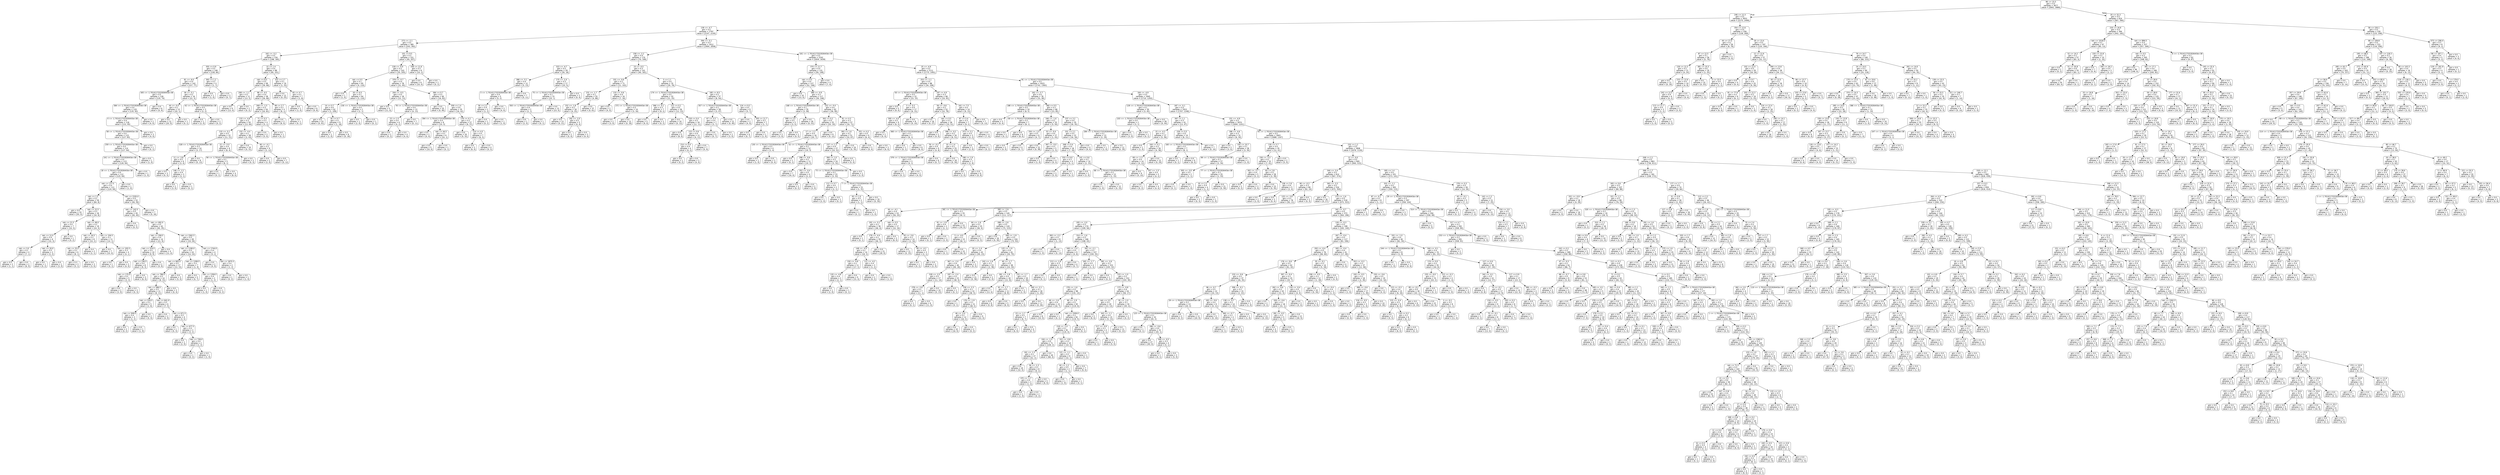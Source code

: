 digraph Tree {
node [shape=box, style="rounded", color="black", fontname=helvetica] ;
edge [fontname=helvetica] ;
0 [label="96 <= 15.5\ngini = 0.5\nsamples = 3677\nvalue = [2842, 2889]"] ;
1 [label="246 <= 12.3\ngini = 0.5\nsamples = 3053\nvalue = [2275, 2499]"] ;
0 -> 1 [labeldistance=2.5, labelangle=45, headlabel="True"] ;
2 [label="139 <= -4.7\ngini = 0.5\nsamples = 2797\nvalue = [2147, 2230]"] ;
1 -> 2 ;
3 [label="273 <= -2.1\ngini = 0.5\nsamples = 385\nvalue = [243, 392]"] ;
2 -> 3 ;
4 [label="162 <= -5.2\ngini = 0.5\nsamples = 234\nvalue = [198, 185]"] ;
3 -> 4 ;
5 [label="355 <= 0.9\ngini = 0.5\nsamples = 146\nvalue = [158, 84]"] ;
4 -> 5 ;
6 [label="81 <= -6.0\ngini = 0.4\nsamples = 142\nvalue = [157, 77]"] ;
5 -> 6 ;
7 [label="305 <= -1.7014117331926443e+38\ngini = 0.5\nsamples = 126\nvalue = [135, 74]"] ;
6 -> 7 ;
8 [label="384 <= -1.7014117331926443e+38\ngini = 0.4\nsamples = 120\nvalue = [135, 65]"] ;
7 -> 8 ;
9 [label="4 <= -1.7014117331926443e+38\ngini = 0.4\nsamples = 118\nvalue = [131, 65]"] ;
8 -> 9 ;
10 [label="58 <= -1.7014117331926443e+38\ngini = 0.4\nsamples = 115\nvalue = [127, 65]"] ;
9 -> 10 ;
11 [label="259 <= -1.7014117331926443e+38\ngini = 0.4\nsamples = 114\nvalue = [127, 64]"] ;
10 -> 11 ;
12 [label="241 <= -1.7014117331926443e+38\ngini = 0.4\nsamples = 113\nvalue = [126, 64]"] ;
11 -> 12 ;
13 [label="18 <= -1.7014117331926443e+38\ngini = 0.4\nsamples = 112\nvalue = [125, 64]"] ;
12 -> 13 ;
14 [label="rain <= 117.5\ngini = 0.4\nsamples = 111\nvalue = [124, 64]"] ;
13 -> 14 ;
15 [label="rain <= 1.5\ngini = 0.2\nsamples = 59\nvalue = [84, 8]"] ;
14 -> 15 ;
16 [label="gini = 0.0\nsamples = 33\nvalue = [50, 0]"] ;
15 -> 16 ;
17 [label="rain <= 22.5\ngini = 0.3\nsamples = 26\nvalue = [34, 8]"] ;
15 -> 17 ;
18 [label="rain <= 21.5\ngini = 0.4\nsamples = 7\nvalue = [10, 5]"] ;
17 -> 18 ;
19 [label="rain <= 12.0\ngini = 0.4\nsamples = 6\nvalue = [10, 3]"] ;
18 -> 19 ;
20 [label="rain <= 3.0\ngini = 0.2\nsamples = 4\nvalue = [7, 1]"] ;
19 -> 20 ;
21 [label="gini = 0.5\nsamples = 2\nvalue = [1, 1]"] ;
20 -> 21 ;
22 [label="gini = 0.0\nsamples = 2\nvalue = [6, 0]"] ;
20 -> 22 ;
23 [label="rain <= 20.0\ngini = 0.5\nsamples = 2\nvalue = [3, 2]"] ;
19 -> 23 ;
24 [label="gini = 0.0\nsamples = 1\nvalue = [0, 2]"] ;
23 -> 24 ;
25 [label="gini = 0.0\nsamples = 1\nvalue = [3, 0]"] ;
23 -> 25 ;
26 [label="gini = 0.0\nsamples = 1\nvalue = [0, 2]"] ;
18 -> 26 ;
27 [label="rain <= 48.0\ngini = 0.2\nsamples = 19\nvalue = [24, 3]"] ;
17 -> 27 ;
28 [label="rain <= 34.5\ngini = 0.3\nsamples = 8\nvalue = [10, 2]"] ;
27 -> 28 ;
29 [label="rain <= 25.0\ngini = 0.2\nsamples = 6\nvalue = [8, 1]"] ;
28 -> 29 ;
30 [label="gini = 0.3\nsamples = 3\nvalue = [5, 1]"] ;
29 -> 30 ;
31 [label="gini = 0.0\nsamples = 3\nvalue = [3, 0]"] ;
29 -> 31 ;
32 [label="gini = 0.4\nsamples = 2\nvalue = [2, 1]"] ;
28 -> 32 ;
33 [label="rain <= 104.5\ngini = 0.1\nsamples = 11\nvalue = [14, 1]"] ;
27 -> 33 ;
34 [label="gini = 0.0\nsamples = 7\nvalue = [10, 0]"] ;
33 -> 34 ;
35 [label="rain <= 105.5\ngini = 0.3\nsamples = 4\nvalue = [4, 1]"] ;
33 -> 35 ;
36 [label="gini = 0.0\nsamples = 1\nvalue = [0, 1]"] ;
35 -> 36 ;
37 [label="gini = 0.0\nsamples = 3\nvalue = [4, 0]"] ;
35 -> 37 ;
38 [label="rain <= 2335.0\ngini = 0.5\nsamples = 52\nvalue = [40, 56]"] ;
14 -> 38 ;
39 [label="rain <= 142.5\ngini = 0.5\nsamples = 45\nvalue = [40, 40]"] ;
38 -> 39 ;
40 [label="gini = 0.0\nsamples = 3\nvalue = [0, 5]"] ;
39 -> 40 ;
41 [label="rain <= 492.0\ngini = 0.5\nsamples = 42\nvalue = [40, 35]"] ;
39 -> 41 ;
42 [label="rain <= 358.5\ngini = 0.4\nsamples = 14\nvalue = [21, 9]"] ;
41 -> 42 ;
43 [label="rain <= 319.5\ngini = 0.5\nsamples = 10\nvalue = [9, 9]"] ;
42 -> 43 ;
44 [label="rain <= 236.5\ngini = 0.4\nsamples = 8\nvalue = [9, 3]"] ;
43 -> 44 ;
45 [label="rain <= 175.0\ngini = 0.5\nsamples = 5\nvalue = [3, 3]"] ;
44 -> 45 ;
46 [label="gini = 0.0\nsamples = 2\nvalue = [3, 0]"] ;
45 -> 46 ;
47 [label="gini = 0.0\nsamples = 3\nvalue = [0, 3]"] ;
45 -> 47 ;
48 [label="gini = 0.0\nsamples = 3\nvalue = [6, 0]"] ;
44 -> 48 ;
49 [label="gini = 0.0\nsamples = 2\nvalue = [0, 6]"] ;
43 -> 49 ;
50 [label="gini = 0.0\nsamples = 4\nvalue = [12, 0]"] ;
42 -> 50 ;
51 [label="rain <= 1562.5\ngini = 0.5\nsamples = 28\nvalue = [19, 26]"] ;
41 -> 51 ;
52 [label="rain <= 1190.0\ngini = 0.5\nsamples = 24\nvalue = [14, 24]"] ;
51 -> 52 ;
53 [label="rain <= 905.0\ngini = 0.5\nsamples = 17\nvalue = [13, 15]"] ;
52 -> 53 ;
54 [label="rain <= 786.0\ngini = 0.5\nsamples = 14\nvalue = [8, 15]"] ;
53 -> 54 ;
55 [label="rain <= 586.5\ngini = 0.5\nsamples = 11\nvalue = [8, 11]"] ;
54 -> 55 ;
56 [label="rain <= 529.5\ngini = 0.2\nsamples = 5\nvalue = [1, 6]"] ;
55 -> 56 ;
57 [label="rain <= 509.0\ngini = 0.4\nsamples = 3\nvalue = [1, 2]"] ;
56 -> 57 ;
58 [label="gini = 0.0\nsamples = 2\nvalue = [0, 2]"] ;
57 -> 58 ;
59 [label="gini = 0.0\nsamples = 1\nvalue = [1, 0]"] ;
57 -> 59 ;
60 [label="gini = 0.0\nsamples = 2\nvalue = [0, 4]"] ;
56 -> 60 ;
61 [label="rain <= 641.0\ngini = 0.5\nsamples = 6\nvalue = [7, 5]"] ;
55 -> 61 ;
62 [label="gini = 0.0\nsamples = 2\nvalue = [4, 0]"] ;
61 -> 62 ;
63 [label="rain <= 671.5\ngini = 0.5\nsamples = 4\nvalue = [3, 5]"] ;
61 -> 63 ;
64 [label="gini = 0.0\nsamples = 1\nvalue = [0, 3]"] ;
63 -> 64 ;
65 [label="rain <= 677.5\ngini = 0.5\nsamples = 3\nvalue = [3, 2]"] ;
63 -> 65 ;
66 [label="gini = 0.0\nsamples = 1\nvalue = [2, 0]"] ;
65 -> 66 ;
67 [label="rain <= 728.0\ngini = 0.4\nsamples = 2\nvalue = [1, 2]"] ;
65 -> 67 ;
68 [label="gini = 0.0\nsamples = 1\nvalue = [0, 2]"] ;
67 -> 68 ;
69 [label="gini = 0.0\nsamples = 1\nvalue = [1, 0]"] ;
67 -> 69 ;
70 [label="gini = 0.0\nsamples = 3\nvalue = [0, 4]"] ;
54 -> 70 ;
71 [label="gini = 0.0\nsamples = 3\nvalue = [5, 0]"] ;
53 -> 71 ;
72 [label="rain <= 1299.5\ngini = 0.2\nsamples = 7\nvalue = [1, 9]"] ;
52 -> 72 ;
73 [label="gini = 0.0\nsamples = 5\nvalue = [0, 7]"] ;
72 -> 73 ;
74 [label="rain <= 1358.5\ngini = 0.4\nsamples = 2\nvalue = [1, 2]"] ;
72 -> 74 ;
75 [label="gini = 0.0\nsamples = 1\nvalue = [1, 0]"] ;
74 -> 75 ;
76 [label="gini = 0.0\nsamples = 1\nvalue = [0, 2]"] ;
74 -> 76 ;
77 [label="rain <= 1744.0\ngini = 0.4\nsamples = 4\nvalue = [5, 2]"] ;
51 -> 77 ;
78 [label="gini = 0.0\nsamples = 2\nvalue = [4, 0]"] ;
77 -> 78 ;
79 [label="rain <= 1875.5\ngini = 0.4\nsamples = 2\nvalue = [1, 2]"] ;
77 -> 79 ;
80 [label="gini = 0.0\nsamples = 1\nvalue = [0, 2]"] ;
79 -> 80 ;
81 [label="gini = 0.0\nsamples = 1\nvalue = [1, 0]"] ;
79 -> 81 ;
82 [label="gini = 0.0\nsamples = 7\nvalue = [0, 16]"] ;
38 -> 82 ;
83 [label="gini = 0.0\nsamples = 1\nvalue = [1, 0]"] ;
13 -> 83 ;
84 [label="gini = 0.0\nsamples = 1\nvalue = [1, 0]"] ;
12 -> 84 ;
85 [label="gini = 0.0\nsamples = 1\nvalue = [1, 0]"] ;
11 -> 85 ;
86 [label="gini = 0.0\nsamples = 1\nvalue = [0, 1]"] ;
10 -> 86 ;
87 [label="gini = 0.0\nsamples = 3\nvalue = [4, 0]"] ;
9 -> 87 ;
88 [label="gini = 0.0\nsamples = 2\nvalue = [4, 0]"] ;
8 -> 88 ;
89 [label="gini = 0.0\nsamples = 6\nvalue = [0, 9]"] ;
7 -> 89 ;
90 [label="39 <= -5.1\ngini = 0.2\nsamples = 16\nvalue = [22, 3]"] ;
6 -> 90 ;
91 [label="44 <= -0.4\ngini = 0.1\nsamples = 13\nvalue = [20, 1]"] ;
90 -> 91 ;
92 [label="gini = 0.0\nsamples = 12\nvalue = [20, 0]"] ;
91 -> 92 ;
93 [label="gini = 0.0\nsamples = 1\nvalue = [0, 1]"] ;
91 -> 93 ;
94 [label="42 <= -1.7014117331926443e+38\ngini = 0.5\nsamples = 3\nvalue = [2, 2]"] ;
90 -> 94 ;
95 [label="gini = 0.0\nsamples = 1\nvalue = [2, 0]"] ;
94 -> 95 ;
96 [label="gini = 0.0\nsamples = 2\nvalue = [0, 2]"] ;
94 -> 96 ;
97 [label="393 <= 1.2\ngini = 0.2\nsamples = 4\nvalue = [1, 7]"] ;
5 -> 97 ;
98 [label="gini = 0.0\nsamples = 1\nvalue = [1, 0]"] ;
97 -> 98 ;
99 [label="gini = 0.0\nsamples = 3\nvalue = [0, 7]"] ;
97 -> 99 ;
100 [label="22 <= 1.4\ngini = 0.4\nsamples = 88\nvalue = [40, 101]"] ;
4 -> 100 ;
101 [label="rain <= 8.5\ngini = 0.5\nsamples = 69\nvalue = [39, 68]"] ;
100 -> 101 ;
102 [label="208 <= -1.1\ngini = 0.2\nsamples = 11\nvalue = [13, 2]"] ;
101 -> 102 ;
103 [label="gini = 0.0\nsamples = 9\nvalue = [13, 0]"] ;
102 -> 103 ;
104 [label="gini = 0.0\nsamples = 2\nvalue = [0, 2]"] ;
102 -> 104 ;
105 [label="98 <= -0.5\ngini = 0.4\nsamples = 58\nvalue = [26, 66]"] ;
101 -> 105 ;
106 [label="269 <= -1.5\ngini = 0.3\nsamples = 54\nvalue = [18, 65]"] ;
105 -> 106 ;
107 [label="133 <= -4.8\ngini = 0.3\nsamples = 50\nvalue = [13, 64]"] ;
106 -> 107 ;
108 [label="133 <= -5.1\ngini = 0.5\nsamples = 22\nvalue = [11, 21]"] ;
107 -> 108 ;
109 [label="328 <= -1.7014117331926443e+38\ngini = 0.3\nsamples = 14\nvalue = [3, 17]"] ;
108 -> 109 ;
110 [label="11 <= -3.8\ngini = 0.5\nsamples = 6\nvalue = [3, 4]"] ;
109 -> 110 ;
111 [label="gini = 0.0\nsamples = 3\nvalue = [0, 3]"] ;
110 -> 111 ;
112 [label="146 <= -2.1\ngini = 0.4\nsamples = 3\nvalue = [3, 1]"] ;
110 -> 112 ;
113 [label="gini = 0.0\nsamples = 2\nvalue = [3, 0]"] ;
112 -> 113 ;
114 [label="gini = 0.0\nsamples = 1\nvalue = [0, 1]"] ;
112 -> 114 ;
115 [label="gini = 0.0\nsamples = 8\nvalue = [0, 13]"] ;
109 -> 115 ;
116 [label="22 <= -5.0\ngini = 0.4\nsamples = 8\nvalue = [8, 4]"] ;
108 -> 116 ;
117 [label="94 <= -1.7014117331926443e+38\ngini = 0.2\nsamples = 5\nvalue = [8, 1]"] ;
116 -> 117 ;
118 [label="gini = 0.0\nsamples = 1\nvalue = [0, 1]"] ;
117 -> 118 ;
119 [label="gini = 0.0\nsamples = 4\nvalue = [8, 0]"] ;
117 -> 119 ;
120 [label="gini = 0.0\nsamples = 3\nvalue = [0, 3]"] ;
116 -> 120 ;
121 [label="232 <= -4.4\ngini = 0.1\nsamples = 28\nvalue = [2, 43]"] ;
107 -> 121 ;
122 [label="gini = 0.0\nsamples = 19\nvalue = [0, 31]"] ;
121 -> 122 ;
123 [label="90 <= -4.1\ngini = 0.2\nsamples = 9\nvalue = [2, 12]"] ;
121 -> 123 ;
124 [label="gini = 0.0\nsamples = 2\nvalue = [2, 0]"] ;
123 -> 124 ;
125 [label="gini = 0.0\nsamples = 7\nvalue = [0, 12]"] ;
123 -> 125 ;
126 [label="71 <= 0.3\ngini = 0.3\nsamples = 4\nvalue = [5, 1]"] ;
106 -> 126 ;
127 [label="gini = 0.0\nsamples = 3\nvalue = [5, 0]"] ;
126 -> 127 ;
128 [label="gini = 0.0\nsamples = 1\nvalue = [0, 1]"] ;
126 -> 128 ;
129 [label="99 <= 2.7\ngini = 0.2\nsamples = 4\nvalue = [8, 1]"] ;
105 -> 129 ;
130 [label="gini = 0.0\nsamples = 3\nvalue = [8, 0]"] ;
129 -> 130 ;
131 [label="gini = 0.0\nsamples = 1\nvalue = [0, 1]"] ;
129 -> 131 ;
132 [label="322 <= 2.7\ngini = 0.1\nsamples = 19\nvalue = [1, 33]"] ;
100 -> 132 ;
133 [label="gini = 0.0\nsamples = 12\nvalue = [0, 25]"] ;
132 -> 133 ;
134 [label="65 <= 4.7\ngini = 0.2\nsamples = 7\nvalue = [1, 8]"] ;
132 -> 134 ;
135 [label="gini = 0.0\nsamples = 1\nvalue = [1, 0]"] ;
134 -> 135 ;
136 [label="gini = 0.0\nsamples = 6\nvalue = [0, 8]"] ;
134 -> 136 ;
137 [label="101 <= 9.5\ngini = 0.3\nsamples = 151\nvalue = [45, 207]"] ;
3 -> 137 ;
138 [label="228 <= -0.9\ngini = 0.2\nsamples = 143\nvalue = [35, 205]"] ;
137 -> 138 ;
139 [label="rain <= 0.5\ngini = 0.1\nsamples = 65\nvalue = [4, 110]"] ;
138 -> 139 ;
140 [label="gini = 0.0\nsamples = 1\nvalue = [1, 0]"] ;
139 -> 140 ;
141 [label="20 <= 6.5\ngini = 0.1\nsamples = 64\nvalue = [3, 110]"] ;
139 -> 141 ;
142 [label="14 <= 0.7\ngini = 0.0\nsamples = 62\nvalue = [1, 109]"] ;
141 -> 142 ;
143 [label="gini = 0.0\nsamples = 53\nvalue = [0, 91]"] ;
142 -> 143 ;
144 [label="30 <= 0.7\ngini = 0.1\nsamples = 9\nvalue = [1, 18]"] ;
142 -> 144 ;
145 [label="gini = 0.0\nsamples = 1\nvalue = [1, 0]"] ;
144 -> 145 ;
146 [label="gini = 0.0\nsamples = 8\nvalue = [0, 18]"] ;
144 -> 146 ;
147 [label="230 <= -1.7014117331926443e+38\ngini = 0.4\nsamples = 2\nvalue = [2, 1]"] ;
141 -> 147 ;
148 [label="gini = 0.0\nsamples = 1\nvalue = [2, 0]"] ;
147 -> 148 ;
149 [label="gini = 0.0\nsamples = 1\nvalue = [0, 1]"] ;
147 -> 149 ;
150 [label="379 <= -0.7\ngini = 0.4\nsamples = 78\nvalue = [31, 95]"] ;
138 -> 150 ;
151 [label="204 <= -0.5\ngini = 0.5\nsamples = 18\nvalue = [15, 13]"] ;
150 -> 151 ;
152 [label="gini = 0.0\nsamples = 5\nvalue = [11, 0]"] ;
151 -> 152 ;
153 [label="78 <= -1.7014117331926443e+38\ngini = 0.4\nsamples = 13\nvalue = [4, 13]"] ;
151 -> 153 ;
154 [label="23 <= 1.5\ngini = 0.4\nsamples = 6\nvalue = [4, 2]"] ;
153 -> 154 ;
155 [label="gini = 0.0\nsamples = 2\nvalue = [0, 2]"] ;
154 -> 155 ;
156 [label="gini = 0.0\nsamples = 4\nvalue = [4, 0]"] ;
154 -> 156 ;
157 [label="gini = 0.0\nsamples = 7\nvalue = [0, 11]"] ;
153 -> 157 ;
158 [label="384 <= 0.7\ngini = 0.3\nsamples = 60\nvalue = [16, 82]"] ;
150 -> 158 ;
159 [label="gini = 0.0\nsamples = 25\nvalue = [0, 40]"] ;
158 -> 159 ;
160 [label="359 <= 1.4\ngini = 0.4\nsamples = 35\nvalue = [16, 42]"] ;
158 -> 160 ;
161 [label="394 <= -1.7014117331926443e+38\ngini = 0.4\nsamples = 8\nvalue = [10, 5]"] ;
160 -> 161 ;
162 [label="gini = 0.0\nsamples = 2\nvalue = [0, 4]"] ;
161 -> 162 ;
163 [label="rain <= 44.5\ngini = 0.2\nsamples = 6\nvalue = [10, 1]"] ;
161 -> 163 ;
164 [label="gini = 0.0\nsamples = 5\nvalue = [10, 0]"] ;
163 -> 164 ;
165 [label="gini = 0.0\nsamples = 1\nvalue = [0, 1]"] ;
163 -> 165 ;
166 [label="176 <= 4.1\ngini = 0.2\nsamples = 27\nvalue = [6, 37]"] ;
160 -> 166 ;
167 [label="gini = 0.0\nsamples = 20\nvalue = [0, 32]"] ;
166 -> 167 ;
168 [label="114 <= 4.5\ngini = 0.5\nsamples = 7\nvalue = [6, 5]"] ;
166 -> 168 ;
169 [label="gini = 0.0\nsamples = 3\nvalue = [6, 0]"] ;
168 -> 169 ;
170 [label="gini = 0.0\nsamples = 4\nvalue = [0, 5]"] ;
168 -> 170 ;
171 [label="338 <= 11.6\ngini = 0.3\nsamples = 8\nvalue = [10, 2]"] ;
137 -> 171 ;
172 [label="gini = 0.0\nsamples = 6\nvalue = [10, 0]"] ;
171 -> 172 ;
173 [label="gini = 0.0\nsamples = 2\nvalue = [0, 2]"] ;
171 -> 173 ;
174 [label="394 <= -5.1\ngini = 0.5\nsamples = 2412\nvalue = [1904, 1838]"] ;
2 -> 174 ;
175 [label="158 <= -2.2\ngini = 0.4\nsamples = 170\nvalue = [70, 199]"] ;
174 -> 175 ;
176 [label="323 <= -4.7\ngini = 0.5\nsamples = 29\nvalue = [30, 18]"] ;
175 -> 176 ;
177 [label="386 <= -5.1\ngini = 0.4\nsamples = 12\nvalue = [5, 13]"] ;
176 -> 177 ;
178 [label="3 <= -1.7014117331926443e+38\ngini = 0.4\nsamples = 5\nvalue = [5, 2]"] ;
177 -> 178 ;
179 [label="56 <= 2.2\ngini = 0.4\nsamples = 2\nvalue = [1, 2]"] ;
178 -> 179 ;
180 [label="gini = 0.0\nsamples = 1\nvalue = [0, 2]"] ;
179 -> 180 ;
181 [label="gini = 0.0\nsamples = 1\nvalue = [1, 0]"] ;
179 -> 181 ;
182 [label="gini = 0.0\nsamples = 3\nvalue = [4, 0]"] ;
178 -> 182 ;
183 [label="gini = 0.0\nsamples = 7\nvalue = [0, 11]"] ;
177 -> 183 ;
184 [label="175 <= -2.4\ngini = 0.3\nsamples = 17\nvalue = [25, 5]"] ;
176 -> 184 ;
185 [label="75 <= -1.7014117331926443e+38\ngini = 0.1\nsamples = 15\nvalue = [25, 1]"] ;
184 -> 185 ;
186 [label="350 <= -1.7014117331926443e+38\ngini = 0.4\nsamples = 2\nvalue = [2, 1]"] ;
185 -> 186 ;
187 [label="gini = 0.0\nsamples = 1\nvalue = [2, 0]"] ;
186 -> 187 ;
188 [label="gini = 0.0\nsamples = 1\nvalue = [0, 1]"] ;
186 -> 188 ;
189 [label="gini = 0.0\nsamples = 13\nvalue = [23, 0]"] ;
185 -> 189 ;
190 [label="gini = 0.0\nsamples = 2\nvalue = [0, 4]"] ;
184 -> 190 ;
191 [label="23 <= -0.5\ngini = 0.3\nsamples = 141\nvalue = [40, 181]"] ;
175 -> 191 ;
192 [label="331 <= -0.6\ngini = 0.2\nsamples = 71\nvalue = [11, 102]"] ;
191 -> 192 ;
193 [label="231 <= -1.7\ngini = 0.1\nsamples = 55\nvalue = [4, 86]"] ;
192 -> 193 ;
194 [label="152 <= -1.8\ngini = 0.2\nsamples = 18\nvalue = [4, 25]"] ;
193 -> 194 ;
195 [label="gini = 0.0\nsamples = 13\nvalue = [0, 21]"] ;
194 -> 195 ;
196 [label="192 <= -2.0\ngini = 0.5\nsamples = 5\nvalue = [4, 4]"] ;
194 -> 196 ;
197 [label="gini = 0.0\nsamples = 2\nvalue = [0, 4]"] ;
196 -> 197 ;
198 [label="gini = 0.0\nsamples = 3\nvalue = [4, 0]"] ;
196 -> 198 ;
199 [label="gini = 0.0\nsamples = 37\nvalue = [0, 61]"] ;
193 -> 199 ;
200 [label="133 <= -0.6\ngini = 0.4\nsamples = 16\nvalue = [7, 16]"] ;
192 -> 200 ;
201 [label="gini = 0.0\nsamples = 2\nvalue = [4, 0]"] ;
200 -> 201 ;
202 [label="272 <= -1.7014117331926443e+38\ngini = 0.3\nsamples = 14\nvalue = [3, 16]"] ;
200 -> 202 ;
203 [label="gini = 0.0\nsamples = 2\nvalue = [3, 0]"] ;
202 -> 203 ;
204 [label="gini = 0.0\nsamples = 12\nvalue = [0, 16]"] ;
202 -> 204 ;
205 [label="5 <= 1.1\ngini = 0.4\nsamples = 70\nvalue = [29, 79]"] ;
191 -> 205 ;
206 [label="174 <= -1.7014117331926443e+38\ngini = 0.5\nsamples = 33\nvalue = [21, 25]"] ;
205 -> 206 ;
207 [label="366 <= -0.1\ngini = 0.3\nsamples = 7\nvalue = [9, 2]"] ;
206 -> 207 ;
208 [label="gini = 0.0\nsamples = 5\nvalue = [9, 0]"] ;
207 -> 208 ;
209 [label="gini = 0.0\nsamples = 2\nvalue = [0, 2]"] ;
207 -> 209 ;
210 [label="112 <= 0.1\ngini = 0.5\nsamples = 26\nvalue = [12, 23]"] ;
206 -> 210 ;
211 [label="gini = 0.0\nsamples = 10\nvalue = [0, 12]"] ;
210 -> 211 ;
212 [label="218 <= 0.4\ngini = 0.5\nsamples = 16\nvalue = [12, 11]"] ;
210 -> 212 ;
213 [label="gini = 0.0\nsamples = 5\nvalue = [8, 0]"] ;
212 -> 213 ;
214 [label="115 <= 0.6\ngini = 0.4\nsamples = 11\nvalue = [4, 11]"] ;
212 -> 214 ;
215 [label="214 <= 0.4\ngini = 0.4\nsamples = 4\nvalue = [4, 2]"] ;
214 -> 215 ;
216 [label="gini = 0.0\nsamples = 1\nvalue = [0, 2]"] ;
215 -> 216 ;
217 [label="gini = 0.0\nsamples = 3\nvalue = [4, 0]"] ;
215 -> 217 ;
218 [label="gini = 0.0\nsamples = 7\nvalue = [0, 9]"] ;
214 -> 218 ;
219 [label="185 <= 8.5\ngini = 0.2\nsamples = 37\nvalue = [8, 54]"] ;
205 -> 219 ;
220 [label="357 <= -1.7014117331926443e+38\ngini = 0.1\nsamples = 28\nvalue = [3, 47]"] ;
219 -> 220 ;
221 [label="67 <= 3.3\ngini = 0.4\nsamples = 7\nvalue = [3, 7]"] ;
220 -> 221 ;
222 [label="gini = 0.0\nsamples = 5\nvalue = [0, 7]"] ;
221 -> 222 ;
223 [label="gini = 0.0\nsamples = 2\nvalue = [3, 0]"] ;
221 -> 223 ;
224 [label="gini = 0.0\nsamples = 21\nvalue = [0, 40]"] ;
220 -> 224 ;
225 [label="124 <= 9.3\ngini = 0.5\nsamples = 9\nvalue = [5, 7]"] ;
219 -> 225 ;
226 [label="gini = 0.0\nsamples = 2\nvalue = [4, 0]"] ;
225 -> 226 ;
227 [label="205 <= 11.7\ngini = 0.2\nsamples = 7\nvalue = [1, 7]"] ;
225 -> 227 ;
228 [label="gini = 0.0\nsamples = 6\nvalue = [0, 7]"] ;
227 -> 228 ;
229 [label="gini = 0.0\nsamples = 1\nvalue = [1, 0]"] ;
227 -> 229 ;
230 [label="161 <= -1.7014117331926443e+38\ngini = 0.5\nsamples = 2242\nvalue = [1834, 1639]"] ;
174 -> 230 ;
231 [label="374 <= 11.7\ngini = 0.4\nsamples = 131\nvalue = [59, 148]"] ;
230 -> 231 ;
232 [label="rain <= 0.5\ngini = 0.4\nsamples = 127\nvalue = [52, 148]"] ;
231 -> 232 ;
233 [label="gini = 0.0\nsamples = 10\nvalue = [13, 0]"] ;
232 -> 233 ;
234 [label="389 <= -0.9\ngini = 0.3\nsamples = 117\nvalue = [39, 148]"] ;
232 -> 234 ;
235 [label="168 <= -1.7014117331926443e+38\ngini = 0.1\nsamples = 35\nvalue = [3, 58]"] ;
234 -> 235 ;
236 [label="399 <= 2.0\ngini = 0.5\nsamples = 5\nvalue = [3, 5]"] ;
235 -> 236 ;
237 [label="gini = 0.0\nsamples = 3\nvalue = [3, 0]"] ;
236 -> 237 ;
238 [label="gini = 0.0\nsamples = 2\nvalue = [0, 5]"] ;
236 -> 238 ;
239 [label="gini = 0.0\nsamples = 30\nvalue = [0, 53]"] ;
235 -> 239 ;
240 [label="152 <= -0.4\ngini = 0.4\nsamples = 82\nvalue = [36, 90]"] ;
234 -> 240 ;
241 [label="302 <= 0.2\ngini = 0.5\nsamples = 25\nvalue = [20, 19]"] ;
240 -> 241 ;
242 [label="17 <= -1.2\ngini = 0.4\nsamples = 16\nvalue = [20, 7]"] ;
241 -> 242 ;
243 [label="130 <= -1.7014117331926443e+38\ngini = 0.3\nsamples = 4\nvalue = [1, 4]"] ;
242 -> 243 ;
244 [label="gini = 0.0\nsamples = 1\nvalue = [1, 0]"] ;
243 -> 244 ;
245 [label="gini = 0.0\nsamples = 3\nvalue = [0, 4]"] ;
243 -> 245 ;
246 [label="32 <= -1.7014117331926443e+38\ngini = 0.2\nsamples = 12\nvalue = [19, 3]"] ;
242 -> 246 ;
247 [label="gini = 0.0\nsamples = 1\nvalue = [0, 1]"] ;
246 -> 247 ;
248 [label="298 <= -0.6\ngini = 0.2\nsamples = 11\nvalue = [19, 2]"] ;
246 -> 248 ;
249 [label="gini = 0.0\nsamples = 7\nvalue = [16, 0]"] ;
248 -> 249 ;
250 [label="352 <= -0.4\ngini = 0.5\nsamples = 4\nvalue = [3, 2]"] ;
248 -> 250 ;
251 [label="gini = 0.0\nsamples = 2\nvalue = [0, 2]"] ;
250 -> 251 ;
252 [label="gini = 0.0\nsamples = 2\nvalue = [3, 0]"] ;
250 -> 252 ;
253 [label="gini = 0.0\nsamples = 9\nvalue = [0, 12]"] ;
241 -> 253 ;
254 [label="81 <= 4.3\ngini = 0.3\nsamples = 57\nvalue = [16, 71]"] ;
240 -> 254 ;
255 [label="393 <= 1.6\ngini = 0.2\nsamples = 51\nvalue = [10, 67]"] ;
254 -> 255 ;
256 [label="237 <= 1.3\ngini = 0.4\nsamples = 27\nvalue = [10, 32]"] ;
255 -> 256 ;
257 [label="384 <= 1.0\ngini = 0.2\nsamples = 24\nvalue = [5, 32]"] ;
256 -> 257 ;
258 [label="73 <= -1.7014117331926443e+38\ngini = 0.2\nsamples = 23\nvalue = [3, 32]"] ;
257 -> 258 ;
259 [label="112 <= 0.7\ngini = 0.4\nsamples = 2\nvalue = [2, 1]"] ;
258 -> 259 ;
260 [label="gini = 0.0\nsamples = 1\nvalue = [2, 0]"] ;
259 -> 260 ;
261 [label="gini = 0.0\nsamples = 1\nvalue = [0, 1]"] ;
259 -> 261 ;
262 [label="7 <= -1.7014117331926443e+38\ngini = 0.1\nsamples = 21\nvalue = [1, 31]"] ;
258 -> 262 ;
263 [label="93 <= 1.0\ngini = 0.5\nsamples = 2\nvalue = [1, 1]"] ;
262 -> 263 ;
264 [label="gini = 0.0\nsamples = 1\nvalue = [0, 1]"] ;
263 -> 264 ;
265 [label="gini = 0.0\nsamples = 1\nvalue = [1, 0]"] ;
263 -> 265 ;
266 [label="gini = 0.0\nsamples = 19\nvalue = [0, 30]"] ;
262 -> 266 ;
267 [label="gini = 0.0\nsamples = 1\nvalue = [2, 0]"] ;
257 -> 267 ;
268 [label="gini = 0.0\nsamples = 3\nvalue = [5, 0]"] ;
256 -> 268 ;
269 [label="gini = 0.0\nsamples = 24\nvalue = [0, 35]"] ;
255 -> 269 ;
270 [label="251 <= 4.2\ngini = 0.5\nsamples = 6\nvalue = [6, 4]"] ;
254 -> 270 ;
271 [label="gini = 0.0\nsamples = 3\nvalue = [0, 4]"] ;
270 -> 271 ;
272 [label="gini = 0.0\nsamples = 3\nvalue = [6, 0]"] ;
270 -> 272 ;
273 [label="gini = 0.0\nsamples = 4\nvalue = [7, 0]"] ;
231 -> 273 ;
274 [label="25 <= -4.9\ngini = 0.5\nsamples = 2111\nvalue = [1775, 1491]"] ;
230 -> 274 ;
275 [label="253 <= -1.1\ngini = 0.4\nsamples = 88\nvalue = [34, 108]"] ;
274 -> 275 ;
276 [label="50 <= -1.7014117331926443e+38\ngini = 0.5\nsamples = 22\nvalue = [15, 15]"] ;
275 -> 276 ;
277 [label="gini = 0.0\nsamples = 5\nvalue = [9, 0]"] ;
276 -> 277 ;
278 [label="3 <= -5.2\ngini = 0.4\nsamples = 17\nvalue = [6, 15]"] ;
276 -> 278 ;
279 [label="300 <= -4.0\ngini = 0.5\nsamples = 9\nvalue = [6, 5]"] ;
278 -> 279 ;
280 [label="gini = 0.0\nsamples = 2\nvalue = [0, 4]"] ;
279 -> 280 ;
281 [label="360 <= -1.7014117331926443e+38\ngini = 0.2\nsamples = 7\nvalue = [6, 1]"] ;
279 -> 281 ;
282 [label="gini = 0.0\nsamples = 1\nvalue = [0, 1]"] ;
281 -> 282 ;
283 [label="gini = 0.0\nsamples = 6\nvalue = [6, 0]"] ;
281 -> 283 ;
284 [label="gini = 0.0\nsamples = 8\nvalue = [0, 10]"] ;
278 -> 284 ;
285 [label="197 <= 4.9\ngini = 0.3\nsamples = 66\nvalue = [19, 93]"] ;
275 -> 285 ;
286 [label="56 <= -0.6\ngini = 0.2\nsamples = 52\nvalue = [10, 78]"] ;
285 -> 286 ;
287 [label="gini = 0.0\nsamples = 16\nvalue = [0, 27]"] ;
286 -> 287 ;
288 [label="rain <= 0.5\ngini = 0.3\nsamples = 36\nvalue = [10, 51]"] ;
286 -> 288 ;
289 [label="gini = 0.0\nsamples = 2\nvalue = [4, 0]"] ;
288 -> 289 ;
290 [label="396 <= -0.2\ngini = 0.2\nsamples = 34\nvalue = [6, 51]"] ;
288 -> 290 ;
291 [label="78 <= -0.2\ngini = 0.4\nsamples = 9\nvalue = [4, 8]"] ;
290 -> 291 ;
292 [label="379 <= -1.7014117331926443e+38\ngini = 0.3\nsamples = 3\nvalue = [4, 1]"] ;
291 -> 292 ;
293 [label="gini = 0.0\nsamples = 1\nvalue = [0, 1]"] ;
292 -> 293 ;
294 [label="gini = 0.0\nsamples = 2\nvalue = [4, 0]"] ;
292 -> 294 ;
295 [label="gini = 0.0\nsamples = 6\nvalue = [0, 7]"] ;
291 -> 295 ;
296 [label="10 <= 1.4\ngini = 0.1\nsamples = 25\nvalue = [2, 43]"] ;
290 -> 296 ;
297 [label="gini = 0.0\nsamples = 18\nvalue = [0, 34]"] ;
296 -> 297 ;
298 [label="186 <= 1.9\ngini = 0.3\nsamples = 7\nvalue = [2, 9]"] ;
296 -> 298 ;
299 [label="gini = 0.0\nsamples = 1\nvalue = [2, 0]"] ;
298 -> 299 ;
300 [label="gini = 0.0\nsamples = 6\nvalue = [0, 9]"] ;
298 -> 300 ;
301 [label="161 <= 7.5\ngini = 0.5\nsamples = 14\nvalue = [9, 15]"] ;
285 -> 301 ;
302 [label="87 <= 5.4\ngini = 0.3\nsamples = 7\nvalue = [9, 2]"] ;
301 -> 302 ;
303 [label="373 <= 3.1\ngini = 0.5\nsamples = 3\nvalue = [2, 2]"] ;
302 -> 303 ;
304 [label="gini = 0.0\nsamples = 1\nvalue = [2, 0]"] ;
303 -> 304 ;
305 [label="gini = 0.0\nsamples = 2\nvalue = [0, 2]"] ;
303 -> 305 ;
306 [label="gini = 0.0\nsamples = 4\nvalue = [7, 0]"] ;
302 -> 306 ;
307 [label="gini = 0.0\nsamples = 7\nvalue = [0, 13]"] ;
301 -> 307 ;
308 [label="91 <= -1.7014117331926443e+38\ngini = 0.5\nsamples = 2023\nvalue = [1741, 1383]"] ;
274 -> 308 ;
309 [label="162 <= -2.7\ngini = 0.4\nsamples = 78\nvalue = [31, 90]"] ;
308 -> 309 ;
310 [label="188 <= -1.7014117331926443e+38\ngini = 0.5\nsamples = 10\nvalue = [8, 5]"] ;
309 -> 310 ;
311 [label="gini = 0.0\nsamples = 3\nvalue = [0, 4]"] ;
310 -> 311 ;
312 [label="59 <= -1.7014117331926443e+38\ngini = 0.2\nsamples = 7\nvalue = [8, 1]"] ;
310 -> 312 ;
313 [label="gini = 0.0\nsamples = 1\nvalue = [0, 1]"] ;
312 -> 313 ;
314 [label="gini = 0.0\nsamples = 6\nvalue = [8, 0]"] ;
312 -> 314 ;
315 [label="360 <= 0.5\ngini = 0.3\nsamples = 68\nvalue = [23, 85]"] ;
309 -> 315 ;
316 [label="166 <= -1.6\ngini = 0.2\nsamples = 33\nvalue = [5, 50]"] ;
315 -> 316 ;
317 [label="334 <= -1.0\ngini = 0.5\nsamples = 6\nvalue = [4, 7]"] ;
316 -> 317 ;
318 [label="gini = 0.0\nsamples = 2\nvalue = [4, 0]"] ;
317 -> 318 ;
319 [label="gini = 0.0\nsamples = 4\nvalue = [0, 7]"] ;
317 -> 319 ;
320 [label="53 <= -0.4\ngini = 0.0\nsamples = 27\nvalue = [1, 43]"] ;
316 -> 320 ;
321 [label="gini = 0.0\nsamples = 22\nvalue = [0, 38]"] ;
320 -> 321 ;
322 [label="397 <= -0.0\ngini = 0.3\nsamples = 5\nvalue = [1, 5]"] ;
320 -> 322 ;
323 [label="gini = 0.0\nsamples = 1\nvalue = [1, 0]"] ;
322 -> 323 ;
324 [label="gini = 0.0\nsamples = 4\nvalue = [0, 5]"] ;
322 -> 324 ;
325 [label="237 <= 3.2\ngini = 0.4\nsamples = 35\nvalue = [18, 35]"] ;
315 -> 325 ;
326 [label="331 <= 2.1\ngini = 0.5\nsamples = 22\nvalue = [16, 16]"] ;
325 -> 326 ;
327 [label="268 <= 0.4\ngini = 0.4\nsamples = 18\nvalue = [7, 16]"] ;
326 -> 327 ;
328 [label="333 <= 6.6\ngini = 0.3\nsamples = 4\nvalue = [5, 1]"] ;
327 -> 328 ;
329 [label="gini = 0.0\nsamples = 3\nvalue = [5, 0]"] ;
328 -> 329 ;
330 [label="gini = 0.0\nsamples = 1\nvalue = [0, 1]"] ;
328 -> 330 ;
331 [label="141 <= 0.6\ngini = 0.2\nsamples = 14\nvalue = [2, 15]"] ;
327 -> 331 ;
332 [label="gini = 0.0\nsamples = 1\nvalue = [1, 0]"] ;
331 -> 332 ;
333 [label="66 <= -1.7014117331926443e+38\ngini = 0.1\nsamples = 13\nvalue = [1, 15]"] ;
331 -> 333 ;
334 [label="gini = 0.0\nsamples = 1\nvalue = [1, 0]"] ;
333 -> 334 ;
335 [label="gini = 0.0\nsamples = 12\nvalue = [0, 15]"] ;
333 -> 335 ;
336 [label="gini = 0.0\nsamples = 4\nvalue = [9, 0]"] ;
326 -> 336 ;
337 [label="284 <= -1.7014117331926443e+38\ngini = 0.2\nsamples = 13\nvalue = [2, 19]"] ;
325 -> 337 ;
338 [label="gini = 0.0\nsamples = 1\nvalue = [2, 0]"] ;
337 -> 338 ;
339 [label="gini = 0.0\nsamples = 12\nvalue = [0, 19]"] ;
337 -> 339 ;
340 [label="164 <= -4.9\ngini = 0.5\nsamples = 1945\nvalue = [1710, 1293]"] ;
308 -> 340 ;
341 [label="128 <= -1.7014117331926443e+38\ngini = 0.1\nsamples = 30\nvalue = [3, 45]"] ;
340 -> 341 ;
342 [label="103 <= -1.7014117331926443e+38\ngini = 0.4\nsamples = 2\nvalue = [3, 1]"] ;
341 -> 342 ;
343 [label="gini = 0.0\nsamples = 1\nvalue = [3, 0]"] ;
342 -> 343 ;
344 [label="gini = 0.0\nsamples = 1\nvalue = [0, 1]"] ;
342 -> 344 ;
345 [label="gini = 0.0\nsamples = 28\nvalue = [0, 44]"] ;
341 -> 345 ;
346 [label="187 <= -5.1\ngini = 0.5\nsamples = 1915\nvalue = [1707, 1248]"] ;
340 -> 346 ;
347 [label="397 <= 1.1\ngini = 0.3\nsamples = 41\nvalue = [13, 47]"] ;
346 -> 347 ;
348 [label="15 <= -4.3\ngini = 0.2\nsamples = 27\nvalue = [5, 36]"] ;
347 -> 348 ;
349 [label="gini = 0.0\nsamples = 1\nvalue = [1, 0]"] ;
348 -> 349 ;
350 [label="164 <= 0.1\ngini = 0.2\nsamples = 26\nvalue = [4, 36]"] ;
348 -> 350 ;
351 [label="69 <= -1.3\ngini = 0.4\nsamples = 14\nvalue = [4, 12]"] ;
350 -> 351 ;
352 [label="gini = 0.0\nsamples = 9\nvalue = [0, 10]"] ;
351 -> 352 ;
353 [label="357 <= -1.5\ngini = 0.4\nsamples = 5\nvalue = [4, 2]"] ;
351 -> 353 ;
354 [label="gini = 0.0\nsamples = 1\nvalue = [0, 2]"] ;
353 -> 354 ;
355 [label="gini = 0.0\nsamples = 4\nvalue = [4, 0]"] ;
353 -> 355 ;
356 [label="gini = 0.0\nsamples = 12\nvalue = [0, 24]"] ;
350 -> 356 ;
357 [label="226 <= 5.5\ngini = 0.5\nsamples = 14\nvalue = [8, 11]"] ;
347 -> 357 ;
358 [label="160 <= -1.7014117331926443e+38\ngini = 0.2\nsamples = 7\nvalue = [8, 1]"] ;
357 -> 358 ;
359 [label="gini = 0.0\nsamples = 1\nvalue = [0, 1]"] ;
358 -> 359 ;
360 [label="gini = 0.0\nsamples = 6\nvalue = [8, 0]"] ;
358 -> 360 ;
361 [label="gini = 0.0\nsamples = 7\nvalue = [0, 10]"] ;
357 -> 361 ;
362 [label="151 <= -4.9\ngini = 0.5\nsamples = 1874\nvalue = [1694, 1201]"] ;
346 -> 362 ;
363 [label="186 <= -4.6\ngini = 0.3\nsamples = 31\nvalue = [6, 34]"] ;
362 -> 363 ;
364 [label="gini = 0.0\nsamples = 3\nvalue = [3, 0]"] ;
363 -> 364 ;
365 [label="335 <= 10.7\ngini = 0.1\nsamples = 28\nvalue = [3, 34]"] ;
363 -> 365 ;
366 [label="99 <= -1.7014117331926443e+38\ngini = 0.1\nsamples = 27\nvalue = [2, 34]"] ;
365 -> 366 ;
367 [label="305 <= -3.0\ngini = 0.5\nsamples = 2\nvalue = [1, 1]"] ;
366 -> 367 ;
368 [label="gini = 0.0\nsamples = 1\nvalue = [0, 1]"] ;
367 -> 368 ;
369 [label="gini = 0.0\nsamples = 1\nvalue = [1, 0]"] ;
367 -> 369 ;
370 [label="77 <= -1.7014117331926443e+38\ngini = 0.1\nsamples = 25\nvalue = [1, 33]"] ;
366 -> 370 ;
371 [label="20 <= 2.2\ngini = 0.4\nsamples = 4\nvalue = [1, 3]"] ;
370 -> 371 ;
372 [label="gini = 0.0\nsamples = 3\nvalue = [0, 3]"] ;
371 -> 372 ;
373 [label="gini = 0.0\nsamples = 1\nvalue = [1, 0]"] ;
371 -> 373 ;
374 [label="gini = 0.0\nsamples = 21\nvalue = [0, 30]"] ;
370 -> 374 ;
375 [label="gini = 0.0\nsamples = 1\nvalue = [1, 0]"] ;
365 -> 375 ;
376 [label="55 <= -1.7014117331926443e+38\ngini = 0.5\nsamples = 1843\nvalue = [1688, 1167]"] ;
362 -> 376 ;
377 [label="135 <= 5.7\ngini = 0.4\nsamples = 35\nvalue = [12, 41]"] ;
376 -> 377 ;
378 [label="156 <= -3.3\ngini = 0.2\nsamples = 33\nvalue = [7, 41]"] ;
377 -> 378 ;
379 [label="302 <= -3.7\ngini = 0.4\nsamples = 5\nvalue = [5, 2]"] ;
378 -> 379 ;
380 [label="gini = 0.0\nsamples = 2\nvalue = [0, 2]"] ;
379 -> 380 ;
381 [label="gini = 0.0\nsamples = 3\nvalue = [5, 0]"] ;
379 -> 381 ;
382 [label="83 <= 2.8\ngini = 0.1\nsamples = 28\nvalue = [2, 39]"] ;
378 -> 382 ;
383 [label="gini = 0.0\nsamples = 23\nvalue = [0, 35]"] ;
382 -> 383 ;
384 [label="138 <= 3.0\ngini = 0.4\nsamples = 5\nvalue = [2, 4]"] ;
382 -> 384 ;
385 [label="gini = 0.0\nsamples = 2\nvalue = [2, 0]"] ;
384 -> 385 ;
386 [label="gini = 0.0\nsamples = 3\nvalue = [0, 4]"] ;
384 -> 386 ;
387 [label="gini = 0.0\nsamples = 2\nvalue = [5, 0]"] ;
377 -> 387 ;
388 [label="232 <= 1.2\ngini = 0.5\nsamples = 1808\nvalue = [1676, 1126]"] ;
376 -> 388 ;
389 [label="12 <= -0.0\ngini = 0.5\nsamples = 945\nvalue = [940, 515]"] ;
388 -> 389 ;
390 [label="344 <= -3.4\ngini = 0.5\nsamples = 614\nvalue = [567, 374]"] ;
389 -> 390 ;
391 [label="90 <= -0.3\ngini = 0.3\nsamples = 80\nvalue = [92, 24]"] ;
390 -> 391 ;
392 [label="125 <= -3.9\ngini = 0.3\nsamples = 78\nvalue = [92, 21]"] ;
391 -> 392 ;
393 [label="44 <= -4.1\ngini = 0.4\nsamples = 53\nvalue = [56, 20]"] ;
392 -> 393 ;
394 [label="201 <= -5.1\ngini = 0.1\nsamples = 36\nvalue = [46, 4]"] ;
393 -> 394 ;
395 [label="gini = 0.0\nsamples = 1\nvalue = [0, 1]"] ;
394 -> 395 ;
396 [label="276 <= -4.4\ngini = 0.1\nsamples = 35\nvalue = [46, 3]"] ;
394 -> 396 ;
397 [label="148 <= -4.4\ngini = 0.2\nsamples = 14\nvalue = [18, 3]"] ;
396 -> 397 ;
398 [label="150 <= -4.8\ngini = 0.1\nsamples = 11\nvalue = [17, 1]"] ;
397 -> 398 ;
399 [label="120 <= -4.8\ngini = 0.4\nsamples = 2\nvalue = [2, 1]"] ;
398 -> 399 ;
400 [label="gini = 0.0\nsamples = 1\nvalue = [2, 0]"] ;
399 -> 400 ;
401 [label="gini = 0.0\nsamples = 1\nvalue = [0, 1]"] ;
399 -> 401 ;
402 [label="gini = 0.0\nsamples = 9\nvalue = [15, 0]"] ;
398 -> 402 ;
403 [label="111 <= -4.2\ngini = 0.4\nsamples = 3\nvalue = [1, 2]"] ;
397 -> 403 ;
404 [label="gini = 0.0\nsamples = 2\nvalue = [0, 2]"] ;
403 -> 404 ;
405 [label="gini = 0.0\nsamples = 1\nvalue = [1, 0]"] ;
403 -> 405 ;
406 [label="gini = 0.0\nsamples = 21\nvalue = [28, 0]"] ;
396 -> 406 ;
407 [label="rain <= 0.5\ngini = 0.5\nsamples = 17\nvalue = [10, 16]"] ;
393 -> 407 ;
408 [label="gini = 0.0\nsamples = 3\nvalue = [8, 0]"] ;
407 -> 408 ;
409 [label="93 <= -3.6\ngini = 0.2\nsamples = 14\nvalue = [2, 16]"] ;
407 -> 409 ;
410 [label="gini = 0.0\nsamples = 11\nvalue = [0, 15]"] ;
409 -> 410 ;
411 [label="60 <= -4.2\ngini = 0.4\nsamples = 3\nvalue = [2, 1]"] ;
409 -> 411 ;
412 [label="gini = 0.0\nsamples = 1\nvalue = [0, 1]"] ;
411 -> 412 ;
413 [label="gini = 0.0\nsamples = 2\nvalue = [2, 0]"] ;
411 -> 413 ;
414 [label="281 <= -1.7014117331926443e+38\ngini = 0.1\nsamples = 25\nvalue = [36, 1]"] ;
392 -> 414 ;
415 [label="91 <= -1.9\ngini = 0.4\nsamples = 2\nvalue = [2, 1]"] ;
414 -> 415 ;
416 [label="gini = 0.0\nsamples = 1\nvalue = [0, 1]"] ;
415 -> 416 ;
417 [label="gini = 0.0\nsamples = 1\nvalue = [2, 0]"] ;
415 -> 417 ;
418 [label="gini = 0.0\nsamples = 23\nvalue = [34, 0]"] ;
414 -> 418 ;
419 [label="gini = 0.0\nsamples = 2\nvalue = [0, 3]"] ;
391 -> 419 ;
420 [label="363 <= -3.3\ngini = 0.5\nsamples = 534\nvalue = [475, 350]"] ;
390 -> 420 ;
421 [label="gini = 0.0\nsamples = 16\nvalue = [0, 27]"] ;
420 -> 421 ;
422 [label="273 <= -1.6\ngini = 0.5\nsamples = 518\nvalue = [475, 323]"] ;
420 -> 422 ;
423 [label="395 <= -2.9\ngini = 0.5\nsamples = 145\nvalue = [111, 127]"] ;
422 -> 423 ;
424 [label="64 <= -1.6\ngini = 0.2\nsamples = 25\nvalue = [36, 4]"] ;
423 -> 424 ;
425 [label="5 <= -4.0\ngini = 0.1\nsamples = 23\nvalue = [36, 1]"] ;
424 -> 425 ;
426 [label="gini = 0.0\nsamples = 1\nvalue = [0, 1]"] ;
425 -> 426 ;
427 [label="gini = 0.0\nsamples = 22\nvalue = [36, 0]"] ;
425 -> 427 ;
428 [label="gini = 0.0\nsamples = 2\nvalue = [0, 3]"] ;
424 -> 428 ;
429 [label="288 <= -2.6\ngini = 0.5\nsamples = 120\nvalue = [75, 123]"] ;
423 -> 429 ;
430 [label="gini = 0.0\nsamples = 16\nvalue = [0, 30]"] ;
429 -> 430 ;
431 [label="306 <= -1.9\ngini = 0.5\nsamples = 104\nvalue = [75, 93]"] ;
429 -> 431 ;
432 [label="20 <= -1.4\ngini = 0.4\nsamples = 43\nvalue = [49, 23]"] ;
431 -> 432 ;
433 [label="367 <= -2.4\ngini = 0.4\nsamples = 40\nvalue = [49, 18]"] ;
432 -> 433 ;
434 [label="328 <= -2.5\ngini = 0.5\nsamples = 17\nvalue = [11, 14]"] ;
433 -> 434 ;
435 [label="278 <= -2.6\ngini = 0.2\nsamples = 7\nvalue = [11, 1]"] ;
434 -> 435 ;
436 [label="gini = 0.0\nsamples = 1\nvalue = [0, 1]"] ;
435 -> 436 ;
437 [label="gini = 0.0\nsamples = 6\nvalue = [11, 0]"] ;
435 -> 437 ;
438 [label="gini = 0.0\nsamples = 10\nvalue = [0, 13]"] ;
434 -> 438 ;
439 [label="197 <= -2.4\ngini = 0.2\nsamples = 23\nvalue = [38, 4]"] ;
433 -> 439 ;
440 [label="gini = 0.0\nsamples = 1\nvalue = [0, 1]"] ;
439 -> 440 ;
441 [label="156 <= -2.3\ngini = 0.1\nsamples = 22\nvalue = [38, 3]"] ;
439 -> 441 ;
442 [label="gini = 0.0\nsamples = 1\nvalue = [0, 1]"] ;
441 -> 442 ;
443 [label="176 <= -1.9\ngini = 0.1\nsamples = 21\nvalue = [38, 2]"] ;
441 -> 443 ;
444 [label="46 <= -2.0\ngini = 0.2\nsamples = 12\nvalue = [16, 2]"] ;
443 -> 444 ;
445 [label="gini = 0.0\nsamples = 10\nvalue = [16, 0]"] ;
444 -> 445 ;
446 [label="gini = 0.0\nsamples = 2\nvalue = [0, 2]"] ;
444 -> 446 ;
447 [label="gini = 0.0\nsamples = 9\nvalue = [22, 0]"] ;
443 -> 447 ;
448 [label="gini = 0.0\nsamples = 3\nvalue = [0, 5]"] ;
432 -> 448 ;
449 [label="125 <= -1.9\ngini = 0.4\nsamples = 61\nvalue = [26, 70]"] ;
431 -> 449 ;
450 [label="242 <= -1.6\ngini = 0.1\nsamples = 23\nvalue = [2, 36]"] ;
449 -> 450 ;
451 [label="gini = 0.0\nsamples = 21\nvalue = [0, 36]"] ;
450 -> 451 ;
452 [label="gini = 0.0\nsamples = 2\nvalue = [2, 0]"] ;
450 -> 452 ;
453 [label="40 <= -1.7\ngini = 0.5\nsamples = 38\nvalue = [24, 34]"] ;
449 -> 453 ;
454 [label="281 <= -1.8\ngini = 0.4\nsamples = 18\nvalue = [21, 8]"] ;
453 -> 454 ;
455 [label="gini = 0.0\nsamples = 7\nvalue = [13, 0]"] ;
454 -> 455 ;
456 [label="61 <= -1.7\ngini = 0.5\nsamples = 11\nvalue = [8, 8]"] ;
454 -> 456 ;
457 [label="gini = 0.0\nsamples = 6\nvalue = [0, 8]"] ;
456 -> 457 ;
458 [label="gini = 0.0\nsamples = 5\nvalue = [8, 0]"] ;
456 -> 458 ;
459 [label="231 <= -1.7\ngini = 0.2\nsamples = 20\nvalue = [3, 26]"] ;
453 -> 459 ;
460 [label="gini = 0.0\nsamples = 2\nvalue = [2, 0]"] ;
459 -> 460 ;
461 [label="160 <= -2.1\ngini = 0.1\nsamples = 18\nvalue = [1, 26]"] ;
459 -> 461 ;
462 [label="gini = 0.0\nsamples = 1\nvalue = [1, 0]"] ;
461 -> 462 ;
463 [label="gini = 0.0\nsamples = 17\nvalue = [0, 26]"] ;
461 -> 463 ;
464 [label="342 <= -0.7\ngini = 0.5\nsamples = 373\nvalue = [364, 196]"] ;
422 -> 464 ;
465 [label="205 <= -2.0\ngini = 0.3\nsamples = 174\nvalue = [199, 56]"] ;
464 -> 465 ;
466 [label="393 <= -2.2\ngini = 0.1\nsamples = 8\nvalue = [1, 13]"] ;
465 -> 466 ;
467 [label="gini = 0.0\nsamples = 1\nvalue = [1, 0]"] ;
466 -> 467 ;
468 [label="gini = 0.0\nsamples = 7\nvalue = [0, 13]"] ;
466 -> 468 ;
469 [label="314 <= -1.6\ngini = 0.3\nsamples = 166\nvalue = [198, 43]"] ;
465 -> 469 ;
470 [label="349 <= -1.4\ngini = 0.4\nsamples = 9\nvalue = [4, 8]"] ;
469 -> 470 ;
471 [label="213 <= -1.6\ngini = 0.3\nsamples = 5\nvalue = [4, 1]"] ;
470 -> 471 ;
472 [label="gini = 0.0\nsamples = 1\nvalue = [0, 1]"] ;
471 -> 472 ;
473 [label="gini = 0.0\nsamples = 4\nvalue = [4, 0]"] ;
471 -> 473 ;
474 [label="gini = 0.0\nsamples = 4\nvalue = [0, 7]"] ;
470 -> 474 ;
475 [label="391 <= -2.1\ngini = 0.3\nsamples = 157\nvalue = [194, 35]"] ;
469 -> 475 ;
476 [label="165 <= -1.7\ngini = 0.4\nsamples = 4\nvalue = [1, 3]"] ;
475 -> 476 ;
477 [label="gini = 0.0\nsamples = 1\nvalue = [1, 0]"] ;
476 -> 477 ;
478 [label="gini = 0.0\nsamples = 3\nvalue = [0, 3]"] ;
476 -> 478 ;
479 [label="381 <= -2.6\ngini = 0.2\nsamples = 153\nvalue = [193, 32]"] ;
475 -> 479 ;
480 [label="gini = 0.0\nsamples = 1\nvalue = [0, 2]"] ;
479 -> 480 ;
481 [label="215 <= -1.0\ngini = 0.2\nsamples = 152\nvalue = [193, 30]"] ;
479 -> 481 ;
482 [label="276 <= -1.6\ngini = 0.2\nsamples = 98\nvalue = [135, 13]"] ;
481 -> 482 ;
483 [label="46 <= -1.6\ngini = 0.4\nsamples = 15\nvalue = [16, 7]"] ;
482 -> 483 ;
484 [label="23 <= -1.7\ngini = 0.5\nsamples = 7\nvalue = [6, 7]"] ;
483 -> 484 ;
485 [label="gini = 0.0\nsamples = 3\nvalue = [6, 0]"] ;
484 -> 485 ;
486 [label="gini = 0.0\nsamples = 4\nvalue = [0, 7]"] ;
484 -> 486 ;
487 [label="gini = 0.0\nsamples = 8\nvalue = [10, 0]"] ;
483 -> 487 ;
488 [label="90 <= -1.9\ngini = 0.1\nsamples = 83\nvalue = [119, 6]"] ;
482 -> 488 ;
489 [label="gini = 0.0\nsamples = 1\nvalue = [0, 1]"] ;
488 -> 489 ;
490 [label="rain <= 1509.0\ngini = 0.1\nsamples = 82\nvalue = [119, 5]"] ;
488 -> 490 ;
491 [label="218 <= -1.0\ngini = 0.1\nsamples = 81\nvalue = [119, 4]"] ;
490 -> 491 ;
492 [label="104 <= -1.4\ngini = 0.0\nsamples = 71\nvalue = [109, 2]"] ;
491 -> 492 ;
493 [label="161 <= -1.3\ngini = 0.1\nsamples = 27\nvalue = [41, 2]"] ;
492 -> 493 ;
494 [label="gini = 0.0\nsamples = 19\nvalue = [32, 0]"] ;
493 -> 494 ;
495 [label="56 <= -1.3\ngini = 0.3\nsamples = 8\nvalue = [9, 2]"] ;
493 -> 495 ;
496 [label="375 <= -1.7\ngini = 0.4\nsamples = 3\nvalue = [1, 2]"] ;
495 -> 496 ;
497 [label="gini = 0.0\nsamples = 1\nvalue = [1, 0]"] ;
496 -> 497 ;
498 [label="gini = 0.0\nsamples = 2\nvalue = [0, 2]"] ;
496 -> 498 ;
499 [label="gini = 0.0\nsamples = 5\nvalue = [8, 0]"] ;
495 -> 499 ;
500 [label="gini = 0.0\nsamples = 44\nvalue = [68, 0]"] ;
492 -> 500 ;
501 [label="322 <= -0.8\ngini = 0.3\nsamples = 10\nvalue = [10, 2]"] ;
491 -> 501 ;
502 [label="121 <= -1.1\ngini = 0.2\nsamples = 9\nvalue = [10, 1]"] ;
501 -> 502 ;
503 [label="44 <= -1.2\ngini = 0.5\nsamples = 2\nvalue = [1, 1]"] ;
502 -> 503 ;
504 [label="gini = 0.0\nsamples = 1\nvalue = [1, 0]"] ;
503 -> 504 ;
505 [label="gini = 0.0\nsamples = 1\nvalue = [0, 1]"] ;
503 -> 505 ;
506 [label="gini = 0.0\nsamples = 7\nvalue = [9, 0]"] ;
502 -> 506 ;
507 [label="gini = 0.0\nsamples = 1\nvalue = [0, 1]"] ;
501 -> 507 ;
508 [label="gini = 0.0\nsamples = 1\nvalue = [0, 1]"] ;
490 -> 508 ;
509 [label="173 <= -0.8\ngini = 0.4\nsamples = 54\nvalue = [58, 17]"] ;
481 -> 509 ;
510 [label="rain <= 3.5\ngini = 0.5\nsamples = 20\nvalue = [13, 13]"] ;
509 -> 510 ;
511 [label="gini = 0.0\nsamples = 5\nvalue = [8, 0]"] ;
510 -> 511 ;
512 [label="343 <= -1.1\ngini = 0.4\nsamples = 15\nvalue = [5, 13]"] ;
510 -> 512 ;
513 [label="217 <= -0.9\ngini = 0.3\nsamples = 4\nvalue = [5, 1]"] ;
512 -> 513 ;
514 [label="gini = 0.0\nsamples = 1\nvalue = [0, 1]"] ;
513 -> 514 ;
515 [label="gini = 0.0\nsamples = 3\nvalue = [5, 0]"] ;
513 -> 515 ;
516 [label="gini = 0.0\nsamples = 11\nvalue = [0, 12]"] ;
512 -> 516 ;
517 [label="91 <= -1.0\ngini = 0.1\nsamples = 34\nvalue = [45, 4]"] ;
509 -> 517 ;
518 [label="gini = 0.0\nsamples = 2\nvalue = [0, 2]"] ;
517 -> 518 ;
519 [label="125 <= -1.7014117331926443e+38\ngini = 0.1\nsamples = 32\nvalue = [45, 2]"] ;
517 -> 519 ;
520 [label="gini = 0.0\nsamples = 1\nvalue = [0, 1]"] ;
519 -> 520 ;
521 [label="286 <= -0.6\ngini = 0.0\nsamples = 31\nvalue = [45, 1]"] ;
519 -> 521 ;
522 [label="gini = 0.0\nsamples = 27\nvalue = [40, 0]"] ;
521 -> 522 ;
523 [label="309 <= -0.5\ngini = 0.3\nsamples = 4\nvalue = [5, 1]"] ;
521 -> 523 ;
524 [label="gini = 0.0\nsamples = 1\nvalue = [0, 1]"] ;
523 -> 524 ;
525 [label="gini = 0.0\nsamples = 3\nvalue = [5, 0]"] ;
523 -> 525 ;
526 [label="126 <= -0.3\ngini = 0.5\nsamples = 199\nvalue = [165, 140]"] ;
464 -> 526 ;
527 [label="267 <= -0.4\ngini = 0.5\nsamples = 117\nvalue = [83, 106]"] ;
526 -> 527 ;
528 [label="293 <= -0.4\ngini = 0.5\nsamples = 76\nvalue = [66, 60]"] ;
527 -> 528 ;
529 [label="176 <= -0.6\ngini = 0.5\nsamples = 62\nvalue = [61, 42]"] ;
528 -> 529 ;
530 [label="233 <= -0.6\ngini = 0.5\nsamples = 37\nvalue = [26, 35]"] ;
529 -> 530 ;
531 [label="96 <= -0.7\ngini = 0.5\nsamples = 22\nvalue = [24, 13]"] ;
530 -> 531 ;
532 [label="29 <= -1.7014117331926443e+38\ngini = 0.2\nsamples = 13\nvalue = [20, 2]"] ;
531 -> 532 ;
533 [label="gini = 0.0\nsamples = 2\nvalue = [0, 2]"] ;
532 -> 533 ;
534 [label="gini = 0.0\nsamples = 11\nvalue = [20, 0]"] ;
532 -> 534 ;
535 [label="183 <= -0.6\ngini = 0.4\nsamples = 9\nvalue = [4, 11]"] ;
531 -> 535 ;
536 [label="gini = 0.0\nsamples = 5\nvalue = [0, 10]"] ;
535 -> 536 ;
537 [label="360 <= -0.7\ngini = 0.3\nsamples = 4\nvalue = [4, 1]"] ;
535 -> 537 ;
538 [label="gini = 0.0\nsamples = 1\nvalue = [0, 1]"] ;
537 -> 538 ;
539 [label="gini = 0.0\nsamples = 3\nvalue = [4, 0]"] ;
537 -> 539 ;
540 [label="306 <= -0.1\ngini = 0.2\nsamples = 15\nvalue = [2, 22]"] ;
530 -> 540 ;
541 [label="138 <= -0.7\ngini = 0.1\nsamples = 14\nvalue = [1, 22]"] ;
540 -> 541 ;
542 [label="gini = 0.0\nsamples = 1\nvalue = [1, 0]"] ;
541 -> 542 ;
543 [label="gini = 0.0\nsamples = 13\nvalue = [0, 22]"] ;
541 -> 543 ;
544 [label="gini = 0.0\nsamples = 1\nvalue = [1, 0]"] ;
540 -> 544 ;
545 [label="397 <= -0.4\ngini = 0.3\nsamples = 25\nvalue = [35, 7]"] ;
529 -> 545 ;
546 [label="262 <= -0.6\ngini = 0.2\nsamples = 20\nvalue = [31, 3]"] ;
545 -> 546 ;
547 [label="gini = 0.0\nsamples = 2\nvalue = [0, 2]"] ;
546 -> 547 ;
548 [label="326 <= -0.6\ngini = 0.1\nsamples = 18\nvalue = [31, 1]"] ;
546 -> 548 ;
549 [label="281 <= -0.5\ngini = 0.3\nsamples = 5\nvalue = [5, 1]"] ;
548 -> 549 ;
550 [label="gini = 0.0\nsamples = 4\nvalue = [5, 0]"] ;
549 -> 550 ;
551 [label="gini = 0.0\nsamples = 1\nvalue = [0, 1]"] ;
549 -> 551 ;
552 [label="gini = 0.0\nsamples = 13\nvalue = [26, 0]"] ;
548 -> 552 ;
553 [label="216 <= -0.4\ngini = 0.5\nsamples = 5\nvalue = [4, 4]"] ;
545 -> 553 ;
554 [label="gini = 0.0\nsamples = 3\nvalue = [0, 4]"] ;
553 -> 554 ;
555 [label="gini = 0.0\nsamples = 2\nvalue = [4, 0]"] ;
553 -> 555 ;
556 [label="35 <= -0.1\ngini = 0.3\nsamples = 14\nvalue = [5, 18]"] ;
528 -> 556 ;
557 [label="206 <= -0.5\ngini = 0.1\nsamples = 12\nvalue = [1, 18]"] ;
556 -> 557 ;
558 [label="gini = 0.0\nsamples = 10\nvalue = [0, 16]"] ;
557 -> 558 ;
559 [label="11 <= -0.4\ngini = 0.4\nsamples = 2\nvalue = [1, 2]"] ;
557 -> 559 ;
560 [label="gini = 0.0\nsamples = 1\nvalue = [1, 0]"] ;
559 -> 560 ;
561 [label="gini = 0.0\nsamples = 1\nvalue = [0, 2]"] ;
559 -> 561 ;
562 [label="gini = 0.0\nsamples = 2\nvalue = [4, 0]"] ;
556 -> 562 ;
563 [label="305 <= -0.4\ngini = 0.4\nsamples = 41\nvalue = [17, 46]"] ;
527 -> 563 ;
564 [label="gini = 0.0\nsamples = 4\nvalue = [5, 0]"] ;
563 -> 564 ;
565 [label="353 <= -0.3\ngini = 0.3\nsamples = 37\nvalue = [12, 46]"] ;
563 -> 565 ;
566 [label="193 <= -0.5\ngini = 0.1\nsamples = 18\nvalue = [2, 30]"] ;
565 -> 566 ;
567 [label="gini = 0.0\nsamples = 1\nvalue = [1, 0]"] ;
566 -> 567 ;
568 [label="389 <= -0.6\ngini = 0.1\nsamples = 17\nvalue = [1, 30]"] ;
566 -> 568 ;
569 [label="216 <= -0.5\ngini = 0.3\nsamples = 3\nvalue = [1, 4]"] ;
568 -> 569 ;
570 [label="gini = 0.0\nsamples = 2\nvalue = [0, 4]"] ;
569 -> 570 ;
571 [label="gini = 0.0\nsamples = 1\nvalue = [1, 0]"] ;
569 -> 571 ;
572 [label="gini = 0.0\nsamples = 14\nvalue = [0, 26]"] ;
568 -> 572 ;
573 [label="150 <= -0.6\ngini = 0.5\nsamples = 19\nvalue = [10, 16]"] ;
565 -> 573 ;
574 [label="gini = 0.0\nsamples = 4\nvalue = [4, 0]"] ;
573 -> 574 ;
575 [label="123 <= -0.3\ngini = 0.4\nsamples = 15\nvalue = [6, 16]"] ;
573 -> 575 ;
576 [label="215 <= -0.4\ngini = 0.5\nsamples = 9\nvalue = [6, 6]"] ;
575 -> 576 ;
577 [label="gini = 0.0\nsamples = 3\nvalue = [0, 5]"] ;
576 -> 577 ;
578 [label="118 <= 0.2\ngini = 0.2\nsamples = 6\nvalue = [6, 1]"] ;
576 -> 578 ;
579 [label="gini = 0.0\nsamples = 5\nvalue = [6, 0]"] ;
578 -> 579 ;
580 [label="gini = 0.0\nsamples = 1\nvalue = [0, 1]"] ;
578 -> 580 ;
581 [label="gini = 0.0\nsamples = 6\nvalue = [0, 10]"] ;
575 -> 581 ;
582 [label="331 <= -1.0\ngini = 0.4\nsamples = 82\nvalue = [82, 34]"] ;
526 -> 582 ;
583 [label="244 <= -1.7014117331926443e+38\ngini = 0.2\nsamples = 8\nvalue = [1, 9]"] ;
582 -> 583 ;
584 [label="gini = 0.0\nsamples = 1\nvalue = [1, 0]"] ;
583 -> 584 ;
585 [label="gini = 0.0\nsamples = 7\nvalue = [0, 9]"] ;
583 -> 585 ;
586 [label="344 <= -0.1\ngini = 0.4\nsamples = 74\nvalue = [81, 25]"] ;
582 -> 586 ;
587 [label="174 <= 0.0\ngini = 0.2\nsamples = 35\nvalue = [44, 6]"] ;
586 -> 587 ;
588 [label="235 <= -0.0\ngini = 0.1\nsamples = 31\nvalue = [43, 2]"] ;
587 -> 588 ;
589 [label="85 <= -0.1\ngini = 0.0\nsamples = 30\nvalue = [43, 1]"] ;
588 -> 589 ;
590 [label="gini = 0.0\nsamples = 22\nvalue = [32, 0]"] ;
589 -> 590 ;
591 [label="3 <= -0.2\ngini = 0.2\nsamples = 8\nvalue = [11, 1]"] ;
589 -> 591 ;
592 [label="gini = 0.0\nsamples = 1\nvalue = [0, 1]"] ;
591 -> 592 ;
593 [label="gini = 0.0\nsamples = 7\nvalue = [11, 0]"] ;
591 -> 593 ;
594 [label="gini = 0.0\nsamples = 1\nvalue = [0, 1]"] ;
588 -> 594 ;
595 [label="122 <= -0.3\ngini = 0.3\nsamples = 4\nvalue = [1, 4]"] ;
587 -> 595 ;
596 [label="gini = 0.0\nsamples = 1\nvalue = [1, 0]"] ;
595 -> 596 ;
597 [label="gini = 0.0\nsamples = 3\nvalue = [0, 4]"] ;
595 -> 597 ;
598 [label="127 <= 0.0\ngini = 0.4\nsamples = 39\nvalue = [37, 19]"] ;
586 -> 598 ;
599 [label="342 <= -0.1\ngini = 0.5\nsamples = 22\nvalue = [14, 17]"] ;
598 -> 599 ;
600 [label="gini = 0.0\nsamples = 5\nvalue = [0, 8]"] ;
599 -> 600 ;
601 [label="74 <= -0.1\ngini = 0.5\nsamples = 17\nvalue = [14, 9]"] ;
599 -> 601 ;
602 [label="216 <= -0.5\ngini = 0.2\nsamples = 9\nvalue = [13, 2]"] ;
601 -> 602 ;
603 [label="gini = 0.0\nsamples = 1\nvalue = [0, 1]"] ;
602 -> 603 ;
604 [label="75 <= -0.1\ngini = 0.1\nsamples = 8\nvalue = [13, 1]"] ;
602 -> 604 ;
605 [label="gini = 0.0\nsamples = 7\nvalue = [13, 0]"] ;
604 -> 605 ;
606 [label="gini = 0.0\nsamples = 1\nvalue = [0, 1]"] ;
604 -> 606 ;
607 [label="100 <= 0.2\ngini = 0.2\nsamples = 8\nvalue = [1, 7]"] ;
601 -> 607 ;
608 [label="gini = 0.0\nsamples = 7\nvalue = [0, 7]"] ;
607 -> 608 ;
609 [label="gini = 0.0\nsamples = 1\nvalue = [1, 0]"] ;
607 -> 609 ;
610 [label="117 <= 0.9\ngini = 0.1\nsamples = 17\nvalue = [23, 2]"] ;
598 -> 610 ;
611 [label="gini = 0.0\nsamples = 14\nvalue = [22, 0]"] ;
610 -> 611 ;
612 [label="396 <= -0.3\ngini = 0.4\nsamples = 3\nvalue = [1, 2]"] ;
610 -> 612 ;
613 [label="gini = 0.0\nsamples = 1\nvalue = [1, 0]"] ;
612 -> 613 ;
614 [label="gini = 0.0\nsamples = 2\nvalue = [0, 2]"] ;
612 -> 614 ;
615 [label="305 <= 1.4\ngini = 0.4\nsamples = 331\nvalue = [373, 141]"] ;
389 -> 615 ;
616 [label="332 <= -1.1\ngini = 0.4\nsamples = 305\nvalue = [359, 115]"] ;
615 -> 616 ;
617 [label="87 <= -0.1\ngini = 0.2\nsamples = 8\nvalue = [1, 11]"] ;
616 -> 617 ;
618 [label="gini = 0.0\nsamples = 1\nvalue = [1, 0]"] ;
617 -> 618 ;
619 [label="gini = 0.0\nsamples = 7\nvalue = [0, 11]"] ;
617 -> 619 ;
620 [label="29 <= -1.7014117331926443e+38\ngini = 0.3\nsamples = 297\nvalue = [358, 104]"] ;
616 -> 620 ;
621 [label="gini = 0.0\nsamples = 3\nvalue = [0, 5]"] ;
620 -> 621 ;
622 [label="314 <= -1.7014117331926443e+38\ngini = 0.3\nsamples = 294\nvalue = [358, 99]"] ;
620 -> 622 ;
623 [label="gini = 0.0\nsamples = 2\nvalue = [0, 5]"] ;
622 -> 623 ;
624 [label="317 <= 4.7\ngini = 0.3\nsamples = 292\nvalue = [358, 94]"] ;
622 -> 624 ;
625 [label="253 <= -1.7014117331926443e+38\ngini = 0.3\nsamples = 291\nvalue = [358, 91]"] ;
624 -> 625 ;
626 [label="gini = 0.0\nsamples = 2\nvalue = [0, 2]"] ;
625 -> 626 ;
627 [label="242 <= 0.1\ngini = 0.3\nsamples = 289\nvalue = [358, 89]"] ;
625 -> 627 ;
628 [label="47 <= -0.3\ngini = 0.1\nsamples = 61\nvalue = [86, 7]"] ;
627 -> 628 ;
629 [label="68 <= -0.7\ngini = 0.5\nsamples = 8\nvalue = [5, 6]"] ;
628 -> 629 ;
630 [label="gini = 0.0\nsamples = 3\nvalue = [5, 0]"] ;
629 -> 630 ;
631 [label="gini = 0.0\nsamples = 5\nvalue = [0, 6]"] ;
629 -> 631 ;
632 [label="26 <= 0.8\ngini = 0.0\nsamples = 53\nvalue = [81, 1]"] ;
628 -> 632 ;
633 [label="gini = 0.0\nsamples = 48\nvalue = [73, 0]"] ;
632 -> 633 ;
634 [label="169 <= -0.1\ngini = 0.2\nsamples = 5\nvalue = [8, 1]"] ;
632 -> 634 ;
635 [label="gini = 0.0\nsamples = 1\nvalue = [0, 1]"] ;
634 -> 635 ;
636 [label="gini = 0.0\nsamples = 4\nvalue = [8, 0]"] ;
634 -> 636 ;
637 [label="112 <= 0.2\ngini = 0.4\nsamples = 228\nvalue = [272, 82]"] ;
627 -> 637 ;
638 [label="71 <= 0.2\ngini = 0.5\nsamples = 43\nvalue = [40, 31]"] ;
637 -> 638 ;
639 [label="262 <= 0.4\ngini = 0.4\nsamples = 23\nvalue = [29, 9]"] ;
638 -> 639 ;
640 [label="378 <= 0.0\ngini = 0.5\nsamples = 13\nvalue = [13, 9]"] ;
639 -> 640 ;
641 [label="gini = 0.0\nsamples = 3\nvalue = [7, 0]"] ;
640 -> 641 ;
642 [label="279 <= 0.1\ngini = 0.5\nsamples = 10\nvalue = [6, 9]"] ;
640 -> 642 ;
643 [label="gini = 0.0\nsamples = 5\nvalue = [0, 7]"] ;
642 -> 643 ;
644 [label="257 <= 0.4\ngini = 0.4\nsamples = 5\nvalue = [6, 2]"] ;
642 -> 644 ;
645 [label="gini = 0.0\nsamples = 4\nvalue = [6, 0]"] ;
644 -> 645 ;
646 [label="gini = 0.0\nsamples = 1\nvalue = [0, 2]"] ;
644 -> 646 ;
647 [label="gini = 0.0\nsamples = 10\nvalue = [16, 0]"] ;
639 -> 647 ;
648 [label="385 <= 1.1\ngini = 0.4\nsamples = 20\nvalue = [11, 22]"] ;
638 -> 648 ;
649 [label="201 <= 0.2\ngini = 0.3\nsamples = 18\nvalue = [6, 22]"] ;
648 -> 649 ;
650 [label="gini = 0.0\nsamples = 4\nvalue = [4, 0]"] ;
649 -> 650 ;
651 [label="221 <= 0.1\ngini = 0.2\nsamples = 14\nvalue = [2, 22]"] ;
649 -> 651 ;
652 [label="gini = 0.0\nsamples = 1\nvalue = [1, 0]"] ;
651 -> 652 ;
653 [label="334 <= 0.1\ngini = 0.1\nsamples = 13\nvalue = [1, 22]"] ;
651 -> 653 ;
654 [label="gini = 0.0\nsamples = 1\nvalue = [1, 0]"] ;
653 -> 654 ;
655 [label="gini = 0.0\nsamples = 12\nvalue = [0, 22]"] ;
653 -> 655 ;
656 [label="gini = 0.0\nsamples = 2\nvalue = [5, 0]"] ;
648 -> 656 ;
657 [label="3 <= 0.2\ngini = 0.3\nsamples = 185\nvalue = [232, 51]"] ;
637 -> 657 ;
658 [label="340 <= 1.1\ngini = 0.5\nsamples = 8\nvalue = [5, 7]"] ;
657 -> 658 ;
659 [label="113 <= 0.3\ngini = 0.3\nsamples = 6\nvalue = [2, 7]"] ;
658 -> 659 ;
660 [label="gini = 0.0\nsamples = 1\nvalue = [1, 0]"] ;
659 -> 660 ;
661 [label="307 <= 0.8\ngini = 0.2\nsamples = 5\nvalue = [1, 7]"] ;
659 -> 661 ;
662 [label="328 <= 0.5\ngini = 0.4\nsamples = 3\nvalue = [1, 3]"] ;
661 -> 662 ;
663 [label="gini = 0.0\nsamples = 2\nvalue = [0, 3]"] ;
662 -> 663 ;
664 [label="gini = 0.0\nsamples = 1\nvalue = [1, 0]"] ;
662 -> 664 ;
665 [label="gini = 0.0\nsamples = 2\nvalue = [0, 4]"] ;
661 -> 665 ;
666 [label="gini = 0.0\nsamples = 2\nvalue = [3, 0]"] ;
658 -> 666 ;
667 [label="259 <= -1.7014117331926443e+38\ngini = 0.3\nsamples = 177\nvalue = [227, 44]"] ;
657 -> 667 ;
668 [label="397 <= 0.1\ngini = 0.4\nsamples = 4\nvalue = [3, 6]"] ;
667 -> 668 ;
669 [label="gini = 0.0\nsamples = 1\nvalue = [3, 0]"] ;
668 -> 669 ;
670 [label="gini = 0.0\nsamples = 3\nvalue = [0, 6]"] ;
668 -> 670 ;
671 [label="283 <= 1.4\ngini = 0.2\nsamples = 173\nvalue = [224, 38]"] ;
667 -> 671 ;
672 [label="1 <= -1.7014117331926443e+38\ngini = 0.2\nsamples = 171\nvalue = [224, 36]"] ;
671 -> 672 ;
673 [label="gini = 0.0\nsamples = 1\nvalue = [0, 3]"] ;
672 -> 673 ;
674 [label="359 <= 0.3\ngini = 0.2\nsamples = 170\nvalue = [224, 33]"] ;
672 -> 674 ;
675 [label="gini = 0.0\nsamples = 25\nvalue = [44, 0]"] ;
674 -> 675 ;
676 [label="rain <= 2363.0\ngini = 0.3\nsamples = 145\nvalue = [180, 33]"] ;
674 -> 676 ;
677 [label="233 <= 1.0\ngini = 0.2\nsamples = 137\nvalue = [179, 24]"] ;
676 -> 677 ;
678 [label="rain <= 71.5\ngini = 0.3\nsamples = 102\nvalue = [124, 24]"] ;
677 -> 678 ;
679 [label="21 <= 2.5\ngini = 0.0\nsamples = 56\nvalue = [82, 2]"] ;
678 -> 679 ;
680 [label="gini = 0.0\nsamples = 53\nvalue = [81, 0]"] ;
679 -> 680 ;
681 [label="247 <= 0.8\ngini = 0.4\nsamples = 3\nvalue = [1, 2]"] ;
679 -> 681 ;
682 [label="gini = 0.0\nsamples = 2\nvalue = [0, 2]"] ;
681 -> 682 ;
683 [label="gini = 0.0\nsamples = 1\nvalue = [1, 0]"] ;
681 -> 683 ;
684 [label="166 <= 1.0\ngini = 0.5\nsamples = 46\nvalue = [42, 22]"] ;
678 -> 684 ;
685 [label="56 <= 1.0\ngini = 0.4\nsamples = 40\nvalue = [40, 15]"] ;
684 -> 685 ;
686 [label="17 <= 0.5\ngini = 0.4\nsamples = 38\nvalue = [40, 12]"] ;
685 -> 686 ;
687 [label="268 <= 0.6\ngini = 0.5\nsamples = 14\nvalue = [9, 9]"] ;
686 -> 687 ;
688 [label="11 <= 0.4\ngini = 0.4\nsamples = 8\nvalue = [3, 8]"] ;
687 -> 688 ;
689 [label="32 <= 0.3\ngini = 0.4\nsamples = 4\nvalue = [3, 1]"] ;
688 -> 689 ;
690 [label="gini = 0.0\nsamples = 1\nvalue = [0, 1]"] ;
689 -> 690 ;
691 [label="gini = 0.0\nsamples = 3\nvalue = [3, 0]"] ;
689 -> 691 ;
692 [label="gini = 0.0\nsamples = 4\nvalue = [0, 7]"] ;
688 -> 692 ;
693 [label="201 <= 0.9\ngini = 0.2\nsamples = 6\nvalue = [6, 1]"] ;
687 -> 693 ;
694 [label="gini = 0.0\nsamples = 5\nvalue = [6, 0]"] ;
693 -> 694 ;
695 [label="gini = 0.0\nsamples = 1\nvalue = [0, 1]"] ;
693 -> 695 ;
696 [label="18 <= 0.2\ngini = 0.2\nsamples = 24\nvalue = [31, 3]"] ;
686 -> 696 ;
697 [label="gini = 0.0\nsamples = 1\nvalue = [0, 1]"] ;
696 -> 697 ;
698 [label="179 <= 0.9\ngini = 0.1\nsamples = 23\nvalue = [31, 2]"] ;
696 -> 698 ;
699 [label="245 <= 0.5\ngini = 0.1\nsamples = 20\nvalue = [29, 1]"] ;
698 -> 699 ;
700 [label="192 <= 0.5\ngini = 0.2\nsamples = 5\nvalue = [8, 1]"] ;
699 -> 700 ;
701 [label="gini = 0.0\nsamples = 4\nvalue = [8, 0]"] ;
700 -> 701 ;
702 [label="gini = 0.0\nsamples = 1\nvalue = [0, 1]"] ;
700 -> 702 ;
703 [label="gini = 0.0\nsamples = 15\nvalue = [21, 0]"] ;
699 -> 703 ;
704 [label="123 <= 0.9\ngini = 0.4\nsamples = 3\nvalue = [2, 1]"] ;
698 -> 704 ;
705 [label="gini = 0.0\nsamples = 1\nvalue = [0, 1]"] ;
704 -> 705 ;
706 [label="gini = 0.0\nsamples = 2\nvalue = [2, 0]"] ;
704 -> 706 ;
707 [label="gini = 0.0\nsamples = 2\nvalue = [0, 3]"] ;
685 -> 707 ;
708 [label="133 <= 1.0\ngini = 0.3\nsamples = 6\nvalue = [2, 7]"] ;
684 -> 708 ;
709 [label="gini = 0.0\nsamples = 4\nvalue = [0, 7]"] ;
708 -> 709 ;
710 [label="gini = 0.0\nsamples = 2\nvalue = [2, 0]"] ;
708 -> 710 ;
711 [label="gini = 0.0\nsamples = 35\nvalue = [55, 0]"] ;
677 -> 711 ;
712 [label="283 <= 1.1\ngini = 0.2\nsamples = 8\nvalue = [1, 9]"] ;
676 -> 712 ;
713 [label="gini = 0.0\nsamples = 7\nvalue = [0, 9]"] ;
712 -> 713 ;
714 [label="gini = 0.0\nsamples = 1\nvalue = [1, 0]"] ;
712 -> 714 ;
715 [label="gini = 0.0\nsamples = 2\nvalue = [0, 2]"] ;
671 -> 715 ;
716 [label="gini = 0.0\nsamples = 1\nvalue = [0, 3]"] ;
624 -> 716 ;
717 [label="276 <= 0.3\ngini = 0.5\nsamples = 26\nvalue = [14, 26]"] ;
615 -> 717 ;
718 [label="45 <= -0.1\ngini = 0.2\nsamples = 5\nvalue = [7, 1]"] ;
717 -> 718 ;
719 [label="gini = 0.0\nsamples = 1\nvalue = [0, 1]"] ;
718 -> 719 ;
720 [label="gini = 0.0\nsamples = 4\nvalue = [7, 0]"] ;
718 -> 720 ;
721 [label="142 <= 1.2\ngini = 0.3\nsamples = 21\nvalue = [7, 25]"] ;
717 -> 721 ;
722 [label="gini = 0.0\nsamples = 9\nvalue = [0, 15]"] ;
721 -> 722 ;
723 [label="154 <= 3.0\ngini = 0.5\nsamples = 12\nvalue = [7, 10]"] ;
721 -> 723 ;
724 [label="214 <= 1.1\ngini = 0.3\nsamples = 7\nvalue = [7, 2]"] ;
723 -> 724 ;
725 [label="gini = 0.0\nsamples = 1\nvalue = [0, 2]"] ;
724 -> 725 ;
726 [label="gini = 0.0\nsamples = 6\nvalue = [7, 0]"] ;
724 -> 726 ;
727 [label="gini = 0.0\nsamples = 5\nvalue = [0, 8]"] ;
723 -> 727 ;
728 [label="208 <= 2.1\ngini = 0.5\nsamples = 863\nvalue = [736, 611]"] ;
388 -> 728 ;
729 [label="398 <= 1.7\ngini = 0.5\nsamples = 181\nvalue = [108, 172]"] ;
728 -> 729 ;
730 [label="305 <= 0.6\ngini = 0.5\nsamples = 107\nvalue = [80, 88]"] ;
729 -> 730 ;
731 [label="331 <= -0.9\ngini = 0.2\nsamples = 18\nvalue = [4, 29]"] ;
730 -> 731 ;
732 [label="gini = 0.0\nsamples = 2\nvalue = [4, 0]"] ;
731 -> 732 ;
733 [label="gini = 0.0\nsamples = 16\nvalue = [0, 29]"] ;
731 -> 733 ;
734 [label="321 <= 1.2\ngini = 0.5\nsamples = 89\nvalue = [76, 59]"] ;
730 -> 734 ;
735 [label="320 <= -1.7014117331926443e+38\ngini = 0.3\nsamples = 19\nvalue = [28, 5]"] ;
734 -> 735 ;
736 [label="gini = 0.0\nsamples = 1\nvalue = [0, 2]"] ;
735 -> 736 ;
737 [label="310 <= 1.1\ngini = 0.2\nsamples = 18\nvalue = [28, 3]"] ;
735 -> 737 ;
738 [label="206 <= 0.9\ngini = 0.4\nsamples = 8\nvalue = [7, 3]"] ;
737 -> 738 ;
739 [label="gini = 0.0\nsamples = 5\nvalue = [7, 0]"] ;
738 -> 739 ;
740 [label="gini = 0.0\nsamples = 3\nvalue = [0, 3]"] ;
738 -> 740 ;
741 [label="gini = 0.0\nsamples = 10\nvalue = [21, 0]"] ;
737 -> 741 ;
742 [label="273 <= 1.3\ngini = 0.5\nsamples = 70\nvalue = [48, 54]"] ;
734 -> 742 ;
743 [label="188 <= 0.0\ngini = 0.2\nsamples = 18\nvalue = [3, 22]"] ;
742 -> 743 ;
744 [label="gini = 0.0\nsamples = 2\nvalue = [2, 0]"] ;
743 -> 744 ;
745 [label="381 <= 1.0\ngini = 0.1\nsamples = 16\nvalue = [1, 22]"] ;
743 -> 745 ;
746 [label="gini = 0.0\nsamples = 1\nvalue = [1, 0]"] ;
745 -> 746 ;
747 [label="gini = 0.0\nsamples = 15\nvalue = [0, 22]"] ;
745 -> 747 ;
748 [label="291 <= 1.6\ngini = 0.5\nsamples = 52\nvalue = [45, 32]"] ;
742 -> 748 ;
749 [label="89 <= 1.2\ngini = 0.4\nsamples = 32\nvalue = [36, 12]"] ;
748 -> 749 ;
750 [label="189 <= 1.1\ngini = 0.4\nsamples = 7\nvalue = [3, 8]"] ;
749 -> 750 ;
751 [label="gini = 0.0\nsamples = 2\nvalue = [3, 0]"] ;
750 -> 751 ;
752 [label="gini = 0.0\nsamples = 5\nvalue = [0, 8]"] ;
750 -> 752 ;
753 [label="275 <= 1.6\ngini = 0.2\nsamples = 25\nvalue = [33, 4]"] ;
749 -> 753 ;
754 [label="gini = 0.0\nsamples = 21\nvalue = [31, 0]"] ;
753 -> 754 ;
755 [label="59 <= 1.8\ngini = 0.4\nsamples = 4\nvalue = [2, 4]"] ;
753 -> 755 ;
756 [label="gini = 0.0\nsamples = 2\nvalue = [0, 4]"] ;
755 -> 756 ;
757 [label="gini = 0.0\nsamples = 2\nvalue = [2, 0]"] ;
755 -> 757 ;
758 [label="335 <= 1.7\ngini = 0.4\nsamples = 20\nvalue = [9, 20]"] ;
748 -> 758 ;
759 [label="gini = 0.0\nsamples = 8\nvalue = [0, 14]"] ;
758 -> 759 ;
760 [label="122 <= 1.6\ngini = 0.5\nsamples = 12\nvalue = [9, 6]"] ;
758 -> 760 ;
761 [label="gini = 0.0\nsamples = 4\nvalue = [0, 6]"] ;
760 -> 761 ;
762 [label="gini = 0.0\nsamples = 8\nvalue = [9, 0]"] ;
760 -> 762 ;
763 [label="177 <= 1.7\ngini = 0.4\nsamples = 74\nvalue = [28, 84]"] ;
729 -> 763 ;
764 [label="31 <= 0.9\ngini = 0.1\nsamples = 28\nvalue = [2, 42]"] ;
763 -> 764 ;
765 [label="127 <= 0.8\ngini = 0.5\nsamples = 2\nvalue = [2, 2]"] ;
764 -> 765 ;
766 [label="gini = 0.0\nsamples = 1\nvalue = [0, 2]"] ;
765 -> 766 ;
767 [label="gini = 0.0\nsamples = 1\nvalue = [2, 0]"] ;
765 -> 767 ;
768 [label="gini = 0.0\nsamples = 26\nvalue = [0, 40]"] ;
764 -> 768 ;
769 [label="112 <= 2.2\ngini = 0.5\nsamples = 46\nvalue = [26, 42]"] ;
763 -> 769 ;
770 [label="319 <= 1.8\ngini = 0.5\nsamples = 21\nvalue = [19, 12]"] ;
769 -> 770 ;
771 [label="gini = 0.0\nsamples = 5\nvalue = [0, 8]"] ;
770 -> 771 ;
772 [label="95 <= 2.1\ngini = 0.3\nsamples = 16\nvalue = [19, 4]"] ;
770 -> 772 ;
773 [label="gini = 0.0\nsamples = 12\nvalue = [16, 0]"] ;
772 -> 773 ;
774 [label="383 <= 1.9\ngini = 0.5\nsamples = 4\nvalue = [3, 4]"] ;
772 -> 774 ;
775 [label="gini = 0.0\nsamples = 2\nvalue = [3, 0]"] ;
774 -> 775 ;
776 [label="gini = 0.0\nsamples = 2\nvalue = [0, 4]"] ;
774 -> 776 ;
777 [label="101 <= -1.7014117331926443e+38\ngini = 0.3\nsamples = 25\nvalue = [7, 30]"] ;
769 -> 777 ;
778 [label="gini = 0.0\nsamples = 1\nvalue = [2, 0]"] ;
777 -> 778 ;
779 [label="70 <= 2.4\ngini = 0.2\nsamples = 24\nvalue = [5, 30]"] ;
777 -> 779 ;
780 [label="gini = 0.0\nsamples = 2\nvalue = [2, 0]"] ;
779 -> 780 ;
781 [label="237 <= 1.7\ngini = 0.2\nsamples = 22\nvalue = [3, 30]"] ;
779 -> 781 ;
782 [label="gini = 0.0\nsamples = 2\nvalue = [2, 0]"] ;
781 -> 782 ;
783 [label="155 <= 2.2\ngini = 0.1\nsamples = 20\nvalue = [1, 30]"] ;
781 -> 783 ;
784 [label="gini = 0.0\nsamples = 1\nvalue = [1, 0]"] ;
783 -> 784 ;
785 [label="gini = 0.0\nsamples = 19\nvalue = [0, 30]"] ;
783 -> 785 ;
786 [label="318 <= 12.1\ngini = 0.5\nsamples = 682\nvalue = [628, 439]"] ;
728 -> 786 ;
787 [label="257 <= 6.3\ngini = 0.5\nsamples = 659\nvalue = [618, 414]"] ;
786 -> 787 ;
788 [label="264 <= 4.5\ngini = 0.5\nsamples = 322\nvalue = [260, 234]"] ;
787 -> 788 ;
789 [label="335 <= -0.3\ngini = 0.5\nsamples = 178\nvalue = [176, 101]"] ;
788 -> 789 ;
790 [label="gini = 0.0\nsamples = 9\nvalue = [0, 14]"] ;
789 -> 790 ;
791 [label="168 <= 2.1\ngini = 0.4\nsamples = 169\nvalue = [176, 87]"] ;
789 -> 791 ;
792 [label="gini = 0.0\nsamples = 4\nvalue = [0, 6]"] ;
791 -> 792 ;
793 [label="154 <= 2.3\ngini = 0.4\nsamples = 165\nvalue = [176, 81]"] ;
791 -> 793 ;
794 [label="369 <= 4.5\ngini = 0.1\nsamples = 23\nvalue = [36, 1]"] ;
793 -> 794 ;
795 [label="gini = 0.0\nsamples = 22\nvalue = [36, 0]"] ;
794 -> 795 ;
796 [label="gini = 0.0\nsamples = 1\nvalue = [0, 1]"] ;
794 -> 796 ;
797 [label="65 <= 2.5\ngini = 0.5\nsamples = 142\nvalue = [140, 80]"] ;
793 -> 797 ;
798 [label="136 <= 4.4\ngini = 0.3\nsamples = 24\nvalue = [7, 28]"] ;
797 -> 798 ;
799 [label="306 <= 2.4\ngini = 0.2\nsamples = 21\nvalue = [4, 27]"] ;
798 -> 799 ;
800 [label="382 <= 2.0\ngini = 0.5\nsamples = 4\nvalue = [3, 2]"] ;
799 -> 800 ;
801 [label="gini = 0.0\nsamples = 2\nvalue = [0, 2]"] ;
800 -> 801 ;
802 [label="gini = 0.0\nsamples = 2\nvalue = [3, 0]"] ;
800 -> 802 ;
803 [label="110 <= -1.7014117331926443e+38\ngini = 0.1\nsamples = 17\nvalue = [1, 25]"] ;
799 -> 803 ;
804 [label="gini = 0.0\nsamples = 1\nvalue = [1, 0]"] ;
803 -> 804 ;
805 [label="gini = 0.0\nsamples = 16\nvalue = [0, 25]"] ;
803 -> 805 ;
806 [label="276 <= 4.9\ngini = 0.4\nsamples = 3\nvalue = [3, 1]"] ;
798 -> 806 ;
807 [label="gini = 0.0\nsamples = 2\nvalue = [3, 0]"] ;
806 -> 807 ;
808 [label="gini = 0.0\nsamples = 1\nvalue = [0, 1]"] ;
806 -> 808 ;
809 [label="104 <= 2.6\ngini = 0.4\nsamples = 118\nvalue = [133, 52]"] ;
797 -> 809 ;
810 [label="380 <= 2.5\ngini = 0.4\nsamples = 8\nvalue = [4, 9]"] ;
809 -> 810 ;
811 [label="gini = 0.0\nsamples = 3\nvalue = [4, 0]"] ;
810 -> 811 ;
812 [label="gini = 0.0\nsamples = 5\nvalue = [0, 9]"] ;
810 -> 812 ;
813 [label="307 <= 3.0\ngini = 0.4\nsamples = 110\nvalue = [129, 43]"] ;
809 -> 813 ;
814 [label="385 <= -1.7014117331926443e+38\ngini = 0.0\nsamples = 28\nvalue = [39, 1]"] ;
813 -> 814 ;
815 [label="gini = 0.0\nsamples = 1\nvalue = [0, 1]"] ;
814 -> 815 ;
816 [label="gini = 0.0\nsamples = 27\nvalue = [39, 0]"] ;
814 -> 816 ;
817 [label="251 <= 3.1\ngini = 0.4\nsamples = 82\nvalue = [90, 42]"] ;
813 -> 817 ;
818 [label="gini = 0.0\nsamples = 8\nvalue = [0, 15]"] ;
817 -> 818 ;
819 [label="80 <= 3.7\ngini = 0.4\nsamples = 74\nvalue = [90, 27]"] ;
817 -> 819 ;
820 [label="165 <= 4.2\ngini = 0.1\nsamples = 33\nvalue = [55, 3]"] ;
819 -> 820 ;
821 [label="52 <= 3.1\ngini = 0.1\nsamples = 32\nvalue = [55, 2]"] ;
820 -> 821 ;
822 [label="266 <= 3.3\ngini = 0.4\nsamples = 3\nvalue = [3, 1]"] ;
821 -> 822 ;
823 [label="gini = 0.0\nsamples = 2\nvalue = [3, 0]"] ;
822 -> 823 ;
824 [label="gini = 0.0\nsamples = 1\nvalue = [0, 1]"] ;
822 -> 824 ;
825 [label="161 <= 3.8\ngini = 0.0\nsamples = 29\nvalue = [52, 1]"] ;
821 -> 825 ;
826 [label="gini = 0.0\nsamples = 24\nvalue = [47, 0]"] ;
825 -> 826 ;
827 [label="14 <= 3.6\ngini = 0.3\nsamples = 5\nvalue = [5, 1]"] ;
825 -> 827 ;
828 [label="gini = 0.0\nsamples = 1\nvalue = [0, 1]"] ;
827 -> 828 ;
829 [label="gini = 0.0\nsamples = 4\nvalue = [5, 0]"] ;
827 -> 829 ;
830 [label="gini = 0.0\nsamples = 1\nvalue = [0, 1]"] ;
820 -> 830 ;
831 [label="257 <= 4.1\ngini = 0.5\nsamples = 41\nvalue = [35, 24]"] ;
819 -> 831 ;
832 [label="394 <= 3.5\ngini = 0.3\nsamples = 17\nvalue = [4, 18]"] ;
831 -> 832 ;
833 [label="118 <= 3.8\ngini = 0.4\nsamples = 3\nvalue = [2, 1]"] ;
832 -> 833 ;
834 [label="gini = 0.0\nsamples = 1\nvalue = [0, 1]"] ;
833 -> 834 ;
835 [label="gini = 0.0\nsamples = 2\nvalue = [2, 0]"] ;
833 -> 835 ;
836 [label="119 <= 3.5\ngini = 0.2\nsamples = 14\nvalue = [2, 17]"] ;
832 -> 836 ;
837 [label="gini = 0.0\nsamples = 1\nvalue = [1, 0]"] ;
836 -> 837 ;
838 [label="24 <= 4.2\ngini = 0.1\nsamples = 13\nvalue = [1, 17]"] ;
836 -> 838 ;
839 [label="gini = 0.0\nsamples = 12\nvalue = [0, 17]"] ;
838 -> 839 ;
840 [label="gini = 0.0\nsamples = 1\nvalue = [1, 0]"] ;
838 -> 840 ;
841 [label="334 <= 5.2\ngini = 0.3\nsamples = 24\nvalue = [31, 6]"] ;
831 -> 841 ;
842 [label="349 <= 4.6\ngini = 0.1\nsamples = 21\nvalue = [31, 2]"] ;
841 -> 842 ;
843 [label="gini = 0.0\nsamples = 19\nvalue = [31, 0]"] ;
842 -> 843 ;
844 [label="gini = 0.0\nsamples = 2\nvalue = [0, 2]"] ;
842 -> 844 ;
845 [label="gini = 0.0\nsamples = 3\nvalue = [0, 4]"] ;
841 -> 845 ;
846 [label="129 <= 4.6\ngini = 0.5\nsamples = 144\nvalue = [84, 133]"] ;
788 -> 846 ;
847 [label="339 <= 3.1\ngini = 0.2\nsamples = 18\nvalue = [3, 24]"] ;
846 -> 847 ;
848 [label="gini = 0.0\nsamples = 1\nvalue = [2, 0]"] ;
847 -> 848 ;
849 [label="282 <= 4.2\ngini = 0.1\nsamples = 17\nvalue = [1, 24]"] ;
847 -> 849 ;
850 [label="gini = 0.0\nsamples = 1\nvalue = [1, 0]"] ;
849 -> 850 ;
851 [label="gini = 0.0\nsamples = 16\nvalue = [0, 24]"] ;
849 -> 851 ;
852 [label="190 <= 4.7\ngini = 0.5\nsamples = 126\nvalue = [81, 109]"] ;
846 -> 852 ;
853 [label="gini = 0.0\nsamples = 5\nvalue = [9, 0]"] ;
852 -> 853 ;
854 [label="299 <= 4.2\ngini = 0.5\nsamples = 121\nvalue = [72, 109]"] ;
852 -> 854 ;
855 [label="gini = 0.0\nsamples = 10\nvalue = [0, 14]"] ;
854 -> 855 ;
856 [label="140 <= 5.9\ngini = 0.5\nsamples = 111\nvalue = [72, 95]"] ;
854 -> 856 ;
857 [label="18 <= 4.9\ngini = 0.5\nsamples = 61\nvalue = [50, 38]"] ;
856 -> 857 ;
858 [label="101 <= 4.9\ngini = 0.3\nsamples = 19\nvalue = [5, 20]"] ;
857 -> 858 ;
859 [label="303 <= 4.7\ngini = 0.5\nsamples = 8\nvalue = [5, 4]"] ;
858 -> 859 ;
860 [label="gini = 0.0\nsamples = 3\nvalue = [0, 4]"] ;
859 -> 860 ;
861 [label="gini = 0.0\nsamples = 5\nvalue = [5, 0]"] ;
859 -> 861 ;
862 [label="gini = 0.0\nsamples = 11\nvalue = [0, 16]"] ;
858 -> 862 ;
863 [label="104 <= 5.7\ngini = 0.4\nsamples = 42\nvalue = [45, 18]"] ;
857 -> 863 ;
864 [label="34 <= 5.6\ngini = 0.5\nsamples = 31\nvalue = [27, 18]"] ;
863 -> 864 ;
865 [label="145 <= 5.0\ngini = 0.4\nsamples = 26\nvalue = [27, 11]"] ;
864 -> 865 ;
866 [label="391 <= 4.8\ngini = 0.4\nsamples = 7\nvalue = [3, 7]"] ;
865 -> 866 ;
867 [label="gini = 0.0\nsamples = 2\nvalue = [3, 0]"] ;
866 -> 867 ;
868 [label="gini = 0.0\nsamples = 5\nvalue = [0, 7]"] ;
866 -> 868 ;
869 [label="308 <= 5.7\ngini = 0.2\nsamples = 19\nvalue = [24, 4]"] ;
865 -> 869 ;
870 [label="344 <= 5.0\ngini = 0.1\nsamples = 17\nvalue = [24, 2]"] ;
869 -> 870 ;
871 [label="257 <= 5.0\ngini = 0.5\nsamples = 3\nvalue = [3, 2]"] ;
870 -> 871 ;
872 [label="gini = 0.0\nsamples = 2\nvalue = [3, 0]"] ;
871 -> 872 ;
873 [label="gini = 0.0\nsamples = 1\nvalue = [0, 2]"] ;
871 -> 873 ;
874 [label="gini = 0.0\nsamples = 14\nvalue = [21, 0]"] ;
870 -> 874 ;
875 [label="gini = 0.0\nsamples = 2\nvalue = [0, 2]"] ;
869 -> 875 ;
876 [label="gini = 0.0\nsamples = 5\nvalue = [0, 7]"] ;
864 -> 876 ;
877 [label="gini = 0.0\nsamples = 11\nvalue = [18, 0]"] ;
863 -> 877 ;
878 [label="221 <= 6.1\ngini = 0.4\nsamples = 50\nvalue = [22, 57]"] ;
856 -> 878 ;
879 [label="296 <= 5.2\ngini = 0.1\nsamples = 26\nvalue = [2, 39]"] ;
878 -> 879 ;
880 [label="gini = 0.0\nsamples = 2\nvalue = [2, 0]"] ;
879 -> 880 ;
881 [label="gini = 0.0\nsamples = 24\nvalue = [0, 39]"] ;
879 -> 881 ;
882 [label="342 <= 6.2\ngini = 0.5\nsamples = 24\nvalue = [20, 18]"] ;
878 -> 882 ;
883 [label="66 <= 6.0\ngini = 0.2\nsamples = 11\nvalue = [16, 2]"] ;
882 -> 883 ;
884 [label="224 <= 6.1\ngini = 0.4\nsamples = 2\nvalue = [1, 2]"] ;
883 -> 884 ;
885 [label="gini = 0.0\nsamples = 1\nvalue = [1, 0]"] ;
884 -> 885 ;
886 [label="gini = 0.0\nsamples = 1\nvalue = [0, 2]"] ;
884 -> 886 ;
887 [label="gini = 0.0\nsamples = 9\nvalue = [15, 0]"] ;
883 -> 887 ;
888 [label="99 <= 6.3\ngini = 0.3\nsamples = 13\nvalue = [4, 16]"] ;
882 -> 888 ;
889 [label="114 <= 6.0\ngini = 0.4\nsamples = 3\nvalue = [3, 1]"] ;
888 -> 889 ;
890 [label="gini = 0.0\nsamples = 1\nvalue = [0, 1]"] ;
889 -> 890 ;
891 [label="gini = 0.0\nsamples = 2\nvalue = [3, 0]"] ;
889 -> 891 ;
892 [label="303 <= 6.2\ngini = 0.1\nsamples = 10\nvalue = [1, 15]"] ;
888 -> 892 ;
893 [label="gini = 0.0\nsamples = 1\nvalue = [1, 0]"] ;
892 -> 893 ;
894 [label="gini = 0.0\nsamples = 9\nvalue = [0, 15]"] ;
892 -> 894 ;
895 [label="392 <= 6.6\ngini = 0.4\nsamples = 337\nvalue = [358, 180]"] ;
787 -> 895 ;
896 [label="117 <= 8.9\ngini = 0.1\nsamples = 22\nvalue = [37, 1]"] ;
895 -> 896 ;
897 [label="gini = 0.0\nsamples = 21\nvalue = [37, 0]"] ;
896 -> 897 ;
898 [label="gini = 0.0\nsamples = 1\nvalue = [0, 1]"] ;
896 -> 898 ;
899 [label="244 <= 11.0\ngini = 0.5\nsamples = 315\nvalue = [321, 179]"] ;
895 -> 899 ;
900 [label="162 <= 10.9\ngini = 0.5\nsamples = 260\nvalue = [246, 163]"] ;
899 -> 900 ;
901 [label="265 <= 6.6\ngini = 0.5\nsamples = 247\nvalue = [243, 145]"] ;
900 -> 901 ;
902 [label="151 <= 6.3\ngini = 0.2\nsamples = 11\nvalue = [1, 11]"] ;
901 -> 902 ;
903 [label="182 <= 6.1\ngini = 0.5\nsamples = 2\nvalue = [1, 1]"] ;
902 -> 903 ;
904 [label="gini = 0.0\nsamples = 1\nvalue = [0, 1]"] ;
903 -> 904 ;
905 [label="gini = 0.0\nsamples = 1\nvalue = [1, 0]"] ;
903 -> 905 ;
906 [label="gini = 0.0\nsamples = 9\nvalue = [0, 10]"] ;
902 -> 906 ;
907 [label="133 <= 6.2\ngini = 0.5\nsamples = 236\nvalue = [242, 134]"] ;
901 -> 907 ;
908 [label="gini = 0.0\nsamples = 7\nvalue = [0, 10]"] ;
907 -> 908 ;
909 [label="41 <= 7.0\ngini = 0.4\nsamples = 229\nvalue = [242, 124]"] ;
907 -> 909 ;
910 [label="79 <= 6.7\ngini = 0.2\nsamples = 29\nvalue = [40, 5]"] ;
909 -> 910 ;
911 [label="49 <= 6.7\ngini = 0.4\nsamples = 10\nvalue = [8, 4]"] ;
910 -> 911 ;
912 [label="gini = 0.0\nsamples = 6\nvalue = [8, 0]"] ;
911 -> 912 ;
913 [label="gini = 0.0\nsamples = 4\nvalue = [0, 4]"] ;
911 -> 913 ;
914 [label="288 <= 6.8\ngini = 0.1\nsamples = 19\nvalue = [32, 1]"] ;
910 -> 914 ;
915 [label="5 <= 6.6\ngini = 0.5\nsamples = 2\nvalue = [1, 1]"] ;
914 -> 915 ;
916 [label="gini = 0.0\nsamples = 1\nvalue = [0, 1]"] ;
915 -> 916 ;
917 [label="gini = 0.0\nsamples = 1\nvalue = [1, 0]"] ;
915 -> 917 ;
918 [label="gini = 0.0\nsamples = 17\nvalue = [31, 0]"] ;
914 -> 918 ;
919 [label="330 <= 7.8\ngini = 0.5\nsamples = 200\nvalue = [202, 119]"] ;
909 -> 919 ;
920 [label="21 <= 8.0\ngini = 0.5\nsamples = 46\nvalue = [31, 37]"] ;
919 -> 920 ;
921 [label="259 <= 7.9\ngini = 0.5\nsamples = 34\nvalue = [31, 18]"] ;
920 -> 921 ;
922 [label="176 <= 7.1\ngini = 0.4\nsamples = 31\nvalue = [31, 12]"] ;
921 -> 922 ;
923 [label="300 <= 7.1\ngini = 0.5\nsamples = 12\nvalue = [6, 9]"] ;
922 -> 923 ;
924 [label="gini = 0.0\nsamples = 4\nvalue = [5, 0]"] ;
923 -> 924 ;
925 [label="257 <= 6.6\ngini = 0.2\nsamples = 8\nvalue = [1, 9]"] ;
923 -> 925 ;
926 [label="gini = 0.0\nsamples = 1\nvalue = [1, 0]"] ;
925 -> 926 ;
927 [label="gini = 0.0\nsamples = 7\nvalue = [0, 9]"] ;
925 -> 927 ;
928 [label="174 <= 7.3\ngini = 0.2\nsamples = 19\nvalue = [25, 3]"] ;
922 -> 928 ;
929 [label="368 <= 7.3\ngini = 0.4\nsamples = 6\nvalue = [6, 3]"] ;
928 -> 929 ;
930 [label="gini = 0.0\nsamples = 5\nvalue = [6, 0]"] ;
929 -> 930 ;
931 [label="gini = 0.0\nsamples = 1\nvalue = [0, 3]"] ;
929 -> 931 ;
932 [label="gini = 0.0\nsamples = 13\nvalue = [19, 0]"] ;
928 -> 932 ;
933 [label="gini = 0.0\nsamples = 3\nvalue = [0, 6]"] ;
921 -> 933 ;
934 [label="gini = 0.0\nsamples = 12\nvalue = [0, 19]"] ;
920 -> 934 ;
935 [label="213 <= 8.4\ngini = 0.4\nsamples = 154\nvalue = [171, 82]"] ;
919 -> 935 ;
936 [label="rain <= 2262.5\ngini = 0.2\nsamples = 26\nvalue = [41, 4]"] ;
935 -> 936 ;
937 [label="68 <= 7.7\ngini = 0.1\nsamples = 24\nvalue = [40, 2]"] ;
936 -> 937 ;
938 [label="170 <= 7.9\ngini = 0.4\nsamples = 4\nvalue = [6, 2]"] ;
937 -> 938 ;
939 [label="gini = 0.0\nsamples = 2\nvalue = [6, 0]"] ;
938 -> 939 ;
940 [label="gini = 0.0\nsamples = 2\nvalue = [0, 2]"] ;
938 -> 940 ;
941 [label="gini = 0.0\nsamples = 20\nvalue = [34, 0]"] ;
937 -> 941 ;
942 [label="266 <= 8.0\ngini = 0.4\nsamples = 2\nvalue = [1, 2]"] ;
936 -> 942 ;
943 [label="gini = 0.0\nsamples = 1\nvalue = [1, 0]"] ;
942 -> 943 ;
944 [label="gini = 0.0\nsamples = 1\nvalue = [0, 2]"] ;
942 -> 944 ;
945 [label="86 <= 8.5\ngini = 0.5\nsamples = 128\nvalue = [130, 78]"] ;
935 -> 945 ;
946 [label="221 <= 8.0\ngini = 0.2\nsamples = 11\nvalue = [2, 17]"] ;
945 -> 946 ;
947 [label="gini = 0.0\nsamples = 1\nvalue = [2, 0]"] ;
946 -> 947 ;
948 [label="gini = 0.0\nsamples = 10\nvalue = [0, 17]"] ;
946 -> 948 ;
949 [label="299 <= 8.9\ngini = 0.4\nsamples = 117\nvalue = [128, 61]"] ;
945 -> 949 ;
950 [label="261 <= 8.3\ngini = 0.2\nsamples = 21\nvalue = [35, 5]"] ;
949 -> 950 ;
951 [label="gini = 0.0\nsamples = 3\nvalue = [0, 4]"] ;
950 -> 951 ;
952 [label="4 <= 9.5\ngini = 0.1\nsamples = 18\nvalue = [35, 1]"] ;
950 -> 952 ;
953 [label="gini = 0.0\nsamples = 17\nvalue = [35, 0]"] ;
952 -> 953 ;
954 [label="gini = 0.0\nsamples = 1\nvalue = [0, 1]"] ;
952 -> 954 ;
955 [label="335 <= 8.9\ngini = 0.5\nsamples = 96\nvalue = [93, 56]"] ;
949 -> 955 ;
956 [label="gini = 0.0\nsamples = 6\nvalue = [0, 11]"] ;
955 -> 956 ;
957 [label="39 <= 9.2\ngini = 0.4\nsamples = 90\nvalue = [93, 45]"] ;
955 -> 957 ;
958 [label="128 <= 9.4\ngini = 0.5\nsamples = 25\nvalue = [19, 21]"] ;
957 -> 958 ;
959 [label="93 <= 8.9\ngini = 0.3\nsamples = 13\nvalue = [17, 4]"] ;
958 -> 959 ;
960 [label="gini = 0.0\nsamples = 2\nvalue = [0, 2]"] ;
959 -> 960 ;
961 [label="22 <= 9.6\ngini = 0.2\nsamples = 11\nvalue = [17, 2]"] ;
959 -> 961 ;
962 [label="253 <= 8.8\ngini = 0.1\nsamples = 10\nvalue = [17, 1]"] ;
961 -> 962 ;
963 [label="gini = 0.0\nsamples = 1\nvalue = [0, 1]"] ;
962 -> 963 ;
964 [label="gini = 0.0\nsamples = 9\nvalue = [17, 0]"] ;
962 -> 964 ;
965 [label="gini = 0.0\nsamples = 1\nvalue = [0, 1]"] ;
961 -> 965 ;
966 [label="266 <= 10.8\ngini = 0.2\nsamples = 12\nvalue = [2, 17]"] ;
958 -> 966 ;
967 [label="gini = 0.0\nsamples = 11\nvalue = [0, 17]"] ;
966 -> 967 ;
968 [label="gini = 0.0\nsamples = 1\nvalue = [2, 0]"] ;
966 -> 968 ;
969 [label="372 <= 10.6\ngini = 0.4\nsamples = 65\nvalue = [74, 24]"] ;
957 -> 969 ;
970 [label="251 <= 9.9\ngini = 0.3\nsamples = 51\nvalue = [65, 13]"] ;
969 -> 970 ;
971 [label="169 <= 9.7\ngini = 0.4\nsamples = 24\nvalue = [22, 11]"] ;
970 -> 971 ;
972 [label="291 <= 9.5\ngini = 0.2\nsamples = 18\nvalue = [21, 2]"] ;
971 -> 972 ;
973 [label="gini = 0.0\nsamples = 12\nvalue = [16, 0]"] ;
972 -> 973 ;
974 [label="75 <= 9.5\ngini = 0.4\nsamples = 6\nvalue = [5, 2]"] ;
972 -> 974 ;
975 [label="gini = 0.0\nsamples = 2\nvalue = [0, 2]"] ;
974 -> 975 ;
976 [label="gini = 0.0\nsamples = 4\nvalue = [5, 0]"] ;
974 -> 976 ;
977 [label="72 <= 10.6\ngini = 0.2\nsamples = 6\nvalue = [1, 9]"] ;
971 -> 977 ;
978 [label="gini = 0.0\nsamples = 5\nvalue = [0, 9]"] ;
977 -> 978 ;
979 [label="gini = 0.0\nsamples = 1\nvalue = [1, 0]"] ;
977 -> 979 ;
980 [label="326 <= 10.6\ngini = 0.1\nsamples = 27\nvalue = [43, 2]"] ;
970 -> 980 ;
981 [label="234 <= 10.6\ngini = 0.0\nsamples = 26\nvalue = [43, 1]"] ;
980 -> 981 ;
982 [label="gini = 0.0\nsamples = 20\nvalue = [34, 0]"] ;
981 -> 982 ;
983 [label="114 <= 10.2\ngini = 0.2\nsamples = 6\nvalue = [9, 1]"] ;
981 -> 983 ;
984 [label="gini = 0.0\nsamples = 1\nvalue = [0, 1]"] ;
983 -> 984 ;
985 [label="gini = 0.0\nsamples = 5\nvalue = [9, 0]"] ;
983 -> 985 ;
986 [label="gini = 0.0\nsamples = 1\nvalue = [0, 1]"] ;
980 -> 986 ;
987 [label="374 <= 10.9\ngini = 0.5\nsamples = 14\nvalue = [9, 11]"] ;
969 -> 987 ;
988 [label="118 <= 10.8\ngini = 0.3\nsamples = 8\nvalue = [2, 10]"] ;
987 -> 988 ;
989 [label="gini = 0.0\nsamples = 7\nvalue = [0, 10]"] ;
988 -> 989 ;
990 [label="gini = 0.0\nsamples = 1\nvalue = [2, 0]"] ;
988 -> 990 ;
991 [label="333 <= 11.6\ngini = 0.2\nsamples = 6\nvalue = [7, 1]"] ;
987 -> 991 ;
992 [label="gini = 0.0\nsamples = 5\nvalue = [7, 0]"] ;
991 -> 992 ;
993 [label="gini = 0.0\nsamples = 1\nvalue = [0, 1]"] ;
991 -> 993 ;
994 [label="4 <= 11.4\ngini = 0.2\nsamples = 13\nvalue = [3, 18]"] ;
900 -> 994 ;
995 [label="302 <= 11.1\ngini = 0.1\nsamples = 12\nvalue = [1, 18]"] ;
994 -> 995 ;
996 [label="gini = 0.0\nsamples = 10\nvalue = [0, 16]"] ;
995 -> 996 ;
997 [label="32 <= 11.5\ngini = 0.4\nsamples = 2\nvalue = [1, 2]"] ;
995 -> 997 ;
998 [label="gini = 0.0\nsamples = 1\nvalue = [1, 0]"] ;
997 -> 998 ;
999 [label="gini = 0.0\nsamples = 1\nvalue = [0, 2]"] ;
997 -> 999 ;
1000 [label="gini = 0.0\nsamples = 1\nvalue = [2, 0]"] ;
994 -> 1000 ;
1001 [label="250 <= 11.5\ngini = 0.3\nsamples = 55\nvalue = [75, 16]"] ;
899 -> 1001 ;
1002 [label="304 <= -1.7014117331926443e+38\ngini = 0.0\nsamples = 30\nvalue = [51, 1]"] ;
1001 -> 1002 ;
1003 [label="gini = 0.0\nsamples = 1\nvalue = [0, 1]"] ;
1002 -> 1003 ;
1004 [label="gini = 0.0\nsamples = 29\nvalue = [51, 0]"] ;
1002 -> 1004 ;
1005 [label="151 <= 11.9\ngini = 0.5\nsamples = 25\nvalue = [24, 15]"] ;
1001 -> 1005 ;
1006 [label="373 <= 11.9\ngini = 0.4\nsamples = 14\nvalue = [6, 14]"] ;
1005 -> 1006 ;
1007 [label="362 <= 11.7\ngini = 0.5\nsamples = 8\nvalue = [6, 6]"] ;
1006 -> 1007 ;
1008 [label="gini = 0.0\nsamples = 2\nvalue = [0, 5]"] ;
1007 -> 1008 ;
1009 [label="284 <= 12.0\ngini = 0.2\nsamples = 6\nvalue = [6, 1]"] ;
1007 -> 1009 ;
1010 [label="gini = 0.0\nsamples = 5\nvalue = [6, 0]"] ;
1009 -> 1010 ;
1011 [label="gini = 0.0\nsamples = 1\nvalue = [0, 1]"] ;
1009 -> 1011 ;
1012 [label="gini = 0.0\nsamples = 6\nvalue = [0, 8]"] ;
1006 -> 1012 ;
1013 [label="285 <= 11.7\ngini = 0.1\nsamples = 11\nvalue = [18, 1]"] ;
1005 -> 1013 ;
1014 [label="234 <= 12.5\ngini = 0.4\nsamples = 2\nvalue = [2, 1]"] ;
1013 -> 1014 ;
1015 [label="gini = 0.0\nsamples = 1\nvalue = [0, 1]"] ;
1014 -> 1015 ;
1016 [label="gini = 0.0\nsamples = 1\nvalue = [2, 0]"] ;
1014 -> 1016 ;
1017 [label="gini = 0.0\nsamples = 9\nvalue = [16, 0]"] ;
1013 -> 1017 ;
1018 [label="398 <= 12.3\ngini = 0.4\nsamples = 23\nvalue = [10, 25]"] ;
786 -> 1018 ;
1019 [label="rain <= 78.5\ngini = 0.2\nsamples = 13\nvalue = [2, 19]"] ;
1018 -> 1019 ;
1020 [label="gini = 0.0\nsamples = 2\nvalue = [2, 0]"] ;
1019 -> 1020 ;
1021 [label="gini = 0.0\nsamples = 11\nvalue = [0, 19]"] ;
1019 -> 1021 ;
1022 [label="394 <= 12.7\ngini = 0.5\nsamples = 10\nvalue = [8, 6]"] ;
1018 -> 1022 ;
1023 [label="138 <= 12.4\ngini = 0.4\nsamples = 7\nvalue = [8, 3]"] ;
1022 -> 1023 ;
1024 [label="gini = 0.0\nsamples = 5\nvalue = [8, 0]"] ;
1023 -> 1024 ;
1025 [label="gini = 0.0\nsamples = 2\nvalue = [0, 3]"] ;
1023 -> 1025 ;
1026 [label="gini = 0.0\nsamples = 3\nvalue = [0, 3]"] ;
1022 -> 1026 ;
1027 [label="354 <= 12.6\ngini = 0.4\nsamples = 256\nvalue = [128, 269]"] ;
1 -> 1027 ;
1028 [label="44 <= 17.0\ngini = 0.2\nsamples = 59\nvalue = [8, 79]"] ;
1027 -> 1028 ;
1029 [label="87 <= 12.5\ngini = 0.1\nsamples = 56\nvalue = [5, 79]"] ;
1028 -> 1029 ;
1030 [label="126 <= 12.3\ngini = 0.2\nsamples = 21\nvalue = [4, 24]"] ;
1029 -> 1030 ;
1031 [label="gini = 0.0\nsamples = 11\nvalue = [0, 16]"] ;
1030 -> 1031 ;
1032 [label="233 <= 12.6\ngini = 0.4\nsamples = 10\nvalue = [4, 8]"] ;
1030 -> 1032 ;
1033 [label="242 <= 12.5\ngini = 0.4\nsamples = 6\nvalue = [4, 2]"] ;
1032 -> 1033 ;
1034 [label="113 <= 11.7\ngini = 0.4\nsamples = 3\nvalue = [1, 2]"] ;
1033 -> 1034 ;
1035 [label="gini = 0.0\nsamples = 1\nvalue = [1, 0]"] ;
1034 -> 1035 ;
1036 [label="gini = 0.0\nsamples = 2\nvalue = [0, 2]"] ;
1034 -> 1036 ;
1037 [label="gini = 0.0\nsamples = 3\nvalue = [3, 0]"] ;
1033 -> 1037 ;
1038 [label="gini = 0.0\nsamples = 4\nvalue = [0, 6]"] ;
1032 -> 1038 ;
1039 [label="381 <= 15.3\ngini = 0.0\nsamples = 35\nvalue = [1, 55]"] ;
1029 -> 1039 ;
1040 [label="gini = 0.0\nsamples = 32\nvalue = [0, 53]"] ;
1039 -> 1040 ;
1041 [label="0 <= 15.0\ngini = 0.4\nsamples = 3\nvalue = [1, 2]"] ;
1039 -> 1041 ;
1042 [label="gini = 0.0\nsamples = 1\nvalue = [1, 0]"] ;
1041 -> 1042 ;
1043 [label="gini = 0.0\nsamples = 2\nvalue = [0, 2]"] ;
1041 -> 1043 ;
1044 [label="gini = 0.0\nsamples = 3\nvalue = [3, 0]"] ;
1028 -> 1044 ;
1045 [label="18 <= 13.4\ngini = 0.5\nsamples = 197\nvalue = [120, 190]"] ;
1027 -> 1045 ;
1046 [label="12 <= 12.9\ngini = 0.5\nsamples = 57\nvalue = [52, 37]"] ;
1045 -> 1046 ;
1047 [label="102 <= 12.4\ngini = 0.5\nsamples = 29\nvalue = [18, 26]"] ;
1046 -> 1047 ;
1048 [label="gini = 0.0\nsamples = 4\nvalue = [9, 0]"] ;
1047 -> 1048 ;
1049 [label="31 <= 9.7\ngini = 0.4\nsamples = 25\nvalue = [9, 26]"] ;
1047 -> 1049 ;
1050 [label="81 <= 77.6\ngini = 0.2\nsamples = 6\nvalue = [6, 1]"] ;
1049 -> 1050 ;
1051 [label="gini = 0.0\nsamples = 5\nvalue = [6, 0]"] ;
1050 -> 1051 ;
1052 [label="gini = 0.0\nsamples = 1\nvalue = [0, 1]"] ;
1050 -> 1052 ;
1053 [label="203 <= 12.3\ngini = 0.2\nsamples = 19\nvalue = [3, 25]"] ;
1049 -> 1053 ;
1054 [label="gini = 0.0\nsamples = 1\nvalue = [1, 0]"] ;
1053 -> 1054 ;
1055 [label="124 <= 12.4\ngini = 0.1\nsamples = 18\nvalue = [2, 25]"] ;
1053 -> 1055 ;
1056 [label="gini = 0.0\nsamples = 1\nvalue = [1, 0]"] ;
1055 -> 1056 ;
1057 [label="290 <= 14.1\ngini = 0.1\nsamples = 17\nvalue = [1, 25]"] ;
1055 -> 1057 ;
1058 [label="gini = 0.0\nsamples = 16\nvalue = [0, 25]"] ;
1057 -> 1058 ;
1059 [label="gini = 0.0\nsamples = 1\nvalue = [1, 0]"] ;
1057 -> 1059 ;
1060 [label="394 <= 13.6\ngini = 0.4\nsamples = 28\nvalue = [34, 11]"] ;
1046 -> 1060 ;
1061 [label="83 <= 12.5\ngini = 0.1\nsamples = 18\nvalue = [30, 2]"] ;
1060 -> 1061 ;
1062 [label="gini = 0.0\nsamples = 1\nvalue = [0, 2]"] ;
1061 -> 1062 ;
1063 [label="gini = 0.0\nsamples = 17\nvalue = [30, 0]"] ;
1061 -> 1063 ;
1064 [label="66 <= 13.7\ngini = 0.4\nsamples = 10\nvalue = [4, 9]"] ;
1060 -> 1064 ;
1065 [label="103 <= 13.6\ngini = 0.4\nsamples = 5\nvalue = [4, 2]"] ;
1064 -> 1065 ;
1066 [label="gini = 0.0\nsamples = 2\nvalue = [0, 2]"] ;
1065 -> 1066 ;
1067 [label="gini = 0.0\nsamples = 3\nvalue = [4, 0]"] ;
1065 -> 1067 ;
1068 [label="gini = 0.0\nsamples = 5\nvalue = [0, 7]"] ;
1064 -> 1068 ;
1069 [label="76 <= 14.7\ngini = 0.4\nsamples = 140\nvalue = [68, 153]"] ;
1045 -> 1069 ;
1070 [label="24 <= 14.5\ngini = 0.3\nsamples = 90\nvalue = [24, 118]"] ;
1069 -> 1070 ;
1071 [label="170 <= 13.5\ngini = 0.4\nsamples = 63\nvalue = [23, 70]"] ;
1070 -> 1071 ;
1072 [label="gini = 0.0\nsamples = 16\nvalue = [0, 28]"] ;
1071 -> 1072 ;
1073 [label="374 <= 14.3\ngini = 0.5\nsamples = 47\nvalue = [23, 42]"] ;
1071 -> 1073 ;
1074 [label="285 <= 14.0\ngini = 0.5\nsamples = 36\nvalue = [22, 28]"] ;
1073 -> 1074 ;
1075 [label="159 <= 13.6\ngini = 0.4\nsamples = 28\nvalue = [11, 27]"] ;
1074 -> 1075 ;
1076 [label="gini = 0.0\nsamples = 6\nvalue = [6, 0]"] ;
1075 -> 1076 ;
1077 [label="167 <= 13.7\ngini = 0.3\nsamples = 22\nvalue = [5, 27]"] ;
1075 -> 1077 ;
1078 [label="126 <= 13.6\ngini = 0.5\nsamples = 7\nvalue = [4, 6]"] ;
1077 -> 1078 ;
1079 [label="gini = 0.0\nsamples = 4\nvalue = [0, 6]"] ;
1078 -> 1079 ;
1080 [label="gini = 0.0\nsamples = 3\nvalue = [4, 0]"] ;
1078 -> 1080 ;
1081 [label="377 <= 14.2\ngini = 0.1\nsamples = 15\nvalue = [1, 21]"] ;
1077 -> 1081 ;
1082 [label="gini = 0.0\nsamples = 14\nvalue = [0, 21]"] ;
1081 -> 1082 ;
1083 [label="gini = 0.0\nsamples = 1\nvalue = [1, 0]"] ;
1081 -> 1083 ;
1084 [label="235 <= 13.9\ngini = 0.2\nsamples = 8\nvalue = [11, 1]"] ;
1074 -> 1084 ;
1085 [label="gini = 0.0\nsamples = 1\nvalue = [0, 1]"] ;
1084 -> 1085 ;
1086 [label="gini = 0.0\nsamples = 7\nvalue = [11, 0]"] ;
1084 -> 1086 ;
1087 [label="386 <= -1.7014117331926443e+38\ngini = 0.1\nsamples = 11\nvalue = [1, 14]"] ;
1073 -> 1087 ;
1088 [label="gini = 0.0\nsamples = 1\nvalue = [1, 0]"] ;
1087 -> 1088 ;
1089 [label="gini = 0.0\nsamples = 10\nvalue = [0, 14]"] ;
1087 -> 1089 ;
1090 [label="61 <= 19.6\ngini = 0.0\nsamples = 27\nvalue = [1, 48]"] ;
1070 -> 1090 ;
1091 [label="gini = 0.0\nsamples = 26\nvalue = [0, 48]"] ;
1090 -> 1091 ;
1092 [label="gini = 0.0\nsamples = 1\nvalue = [1, 0]"] ;
1090 -> 1092 ;
1093 [label="261 <= 14.0\ngini = 0.5\nsamples = 50\nvalue = [44, 35]"] ;
1069 -> 1093 ;
1094 [label="92 <= 15.2\ngini = 0.1\nsamples = 8\nvalue = [1, 12]"] ;
1093 -> 1094 ;
1095 [label="gini = 0.0\nsamples = 7\nvalue = [0, 12]"] ;
1094 -> 1095 ;
1096 [label="gini = 0.0\nsamples = 1\nvalue = [1, 0]"] ;
1094 -> 1096 ;
1097 [label="139 <= 15.5\ngini = 0.5\nsamples = 42\nvalue = [43, 23]"] ;
1093 -> 1097 ;
1098 [label="56 <= 15.5\ngini = 0.3\nsamples = 35\nvalue = [42, 9]"] ;
1097 -> 1098 ;
1099 [label="12 <= 15.3\ngini = 0.2\nsamples = 33\nvalue = [42, 6]"] ;
1098 -> 1099 ;
1100 [label="308 <= 14.6\ngini = 0.1\nsamples = 25\nvalue = [34, 1]"] ;
1099 -> 1100 ;
1101 [label="247 <= -1.7014117331926443e+38\ngini = 0.4\nsamples = 4\nvalue = [3, 1]"] ;
1100 -> 1101 ;
1102 [label="gini = 0.0\nsamples = 1\nvalue = [0, 1]"] ;
1101 -> 1102 ;
1103 [label="gini = 0.0\nsamples = 3\nvalue = [3, 0]"] ;
1101 -> 1103 ;
1104 [label="gini = 0.0\nsamples = 21\nvalue = [31, 0]"] ;
1100 -> 1104 ;
1105 [label="1 <= 15.3\ngini = 0.5\nsamples = 8\nvalue = [8, 5]"] ;
1099 -> 1105 ;
1106 [label="gini = 0.0\nsamples = 4\nvalue = [0, 5]"] ;
1105 -> 1106 ;
1107 [label="gini = 0.0\nsamples = 4\nvalue = [8, 0]"] ;
1105 -> 1107 ;
1108 [label="gini = 0.0\nsamples = 2\nvalue = [0, 3]"] ;
1098 -> 1108 ;
1109 [label="311 <= 146.7\ngini = 0.1\nsamples = 7\nvalue = [1, 14]"] ;
1097 -> 1109 ;
1110 [label="gini = 0.0\nsamples = 6\nvalue = [0, 14]"] ;
1109 -> 1110 ;
1111 [label="gini = 0.0\nsamples = 1\nvalue = [1, 0]"] ;
1109 -> 1111 ;
1112 [label="20 <= 32.3\ngini = 0.5\nsamples = 624\nvalue = [567, 390]"] ;
0 -> 1112 [labeldistance=2.5, labelangle=-45, headlabel="False"] ;
1113 [label="220 <= 16.8\ngini = 0.4\nsamples = 394\nvalue = [442, 182]"] ;
1112 -> 1113 ;
1114 [label="rain <= 1018.0\ngini = 0.2\nsamples = 67\nvalue = [85, 13]"] ;
1113 -> 1114 ;
1115 [label="52 <= 14.2\ngini = 0.1\nsamples = 57\nvalue = [83, 3]"] ;
1114 -> 1115 ;
1116 [label="gini = 0.0\nsamples = 2\nvalue = [0, 2]"] ;
1115 -> 1116 ;
1117 [label="51 <= 35.8\ngini = 0.0\nsamples = 55\nvalue = [83, 1]"] ;
1115 -> 1117 ;
1118 [label="gini = 0.0\nsamples = 54\nvalue = [83, 0]"] ;
1117 -> 1118 ;
1119 [label="gini = 0.0\nsamples = 1\nvalue = [0, 1]"] ;
1117 -> 1119 ;
1120 [label="220 <= 15.8\ngini = 0.3\nsamples = 10\nvalue = [2, 10]"] ;
1114 -> 1120 ;
1121 [label="gini = 0.0\nsamples = 7\nvalue = [0, 9]"] ;
1120 -> 1121 ;
1122 [label="345 <= 16.2\ngini = 0.4\nsamples = 3\nvalue = [2, 1]"] ;
1120 -> 1122 ;
1123 [label="gini = 0.0\nsamples = 1\nvalue = [0, 1]"] ;
1122 -> 1123 ;
1124 [label="gini = 0.0\nsamples = 2\nvalue = [2, 0]"] ;
1122 -> 1124 ;
1125 [label="rain <= 896.5\ngini = 0.4\nsamples = 327\nvalue = [357, 169]"] ;
1113 -> 1125 ;
1126 [label="rain <= 0.5\ngini = 0.3\nsamples = 265\nvalue = [348, 82]"] ;
1125 -> 1126 ;
1127 [label="gini = 0.0\nsamples = 99\nvalue = [148, 0]"] ;
1126 -> 1127 ;
1128 [label="381 <= 17.1\ngini = 0.4\nsamples = 166\nvalue = [200, 82]"] ;
1126 -> 1128 ;
1129 [label="54 <= 17.8\ngini = 0.4\nsamples = 14\nvalue = [8, 21]"] ;
1128 -> 1129 ;
1130 [label="33 <= 16.8\ngini = 0.1\nsamples = 7\nvalue = [1, 16]"] ;
1129 -> 1130 ;
1131 [label="gini = 0.0\nsamples = 1\nvalue = [1, 0]"] ;
1130 -> 1131 ;
1132 [label="gini = 0.0\nsamples = 6\nvalue = [0, 16]"] ;
1130 -> 1132 ;
1133 [label="352 <= 23.4\ngini = 0.5\nsamples = 7\nvalue = [7, 5]"] ;
1129 -> 1133 ;
1134 [label="gini = 0.0\nsamples = 4\nvalue = [7, 0]"] ;
1133 -> 1134 ;
1135 [label="gini = 0.0\nsamples = 3\nvalue = [0, 5]"] ;
1133 -> 1135 ;
1136 [label="32 <= 28.9\ngini = 0.4\nsamples = 152\nvalue = [192, 61]"] ;
1128 -> 1136 ;
1137 [label="59 <= 28.9\ngini = 0.4\nsamples = 125\nvalue = [151, 59]"] ;
1136 -> 1137 ;
1138 [label="220 <= 17.0\ngini = 0.4\nsamples = 122\nvalue = [151, 53]"] ;
1137 -> 1138 ;
1139 [label="gini = 0.0\nsamples = 2\nvalue = [0, 3]"] ;
1138 -> 1139 ;
1140 [label="255 <= 18.8\ngini = 0.4\nsamples = 120\nvalue = [151, 50]"] ;
1138 -> 1140 ;
1141 [label="329 <= 17.2\ngini = 0.2\nsamples = 29\nvalue = [53, 5]"] ;
1140 -> 1141 ;
1142 [label="183 <= 17.6\ngini = 0.4\nsamples = 2\nvalue = [1, 2]"] ;
1141 -> 1142 ;
1143 [label="gini = 0.0\nsamples = 1\nvalue = [1, 0]"] ;
1142 -> 1143 ;
1144 [label="gini = 0.0\nsamples = 1\nvalue = [0, 2]"] ;
1142 -> 1144 ;
1145 [label="91 <= 17.5\ngini = 0.1\nsamples = 27\nvalue = [52, 3]"] ;
1141 -> 1145 ;
1146 [label="26 <= 17.5\ngini = 0.3\nsamples = 10\nvalue = [14, 3]"] ;
1145 -> 1146 ;
1147 [label="gini = 0.0\nsamples = 8\nvalue = [14, 0]"] ;
1146 -> 1147 ;
1148 [label="gini = 0.0\nsamples = 2\nvalue = [0, 3]"] ;
1146 -> 1148 ;
1149 [label="gini = 0.0\nsamples = 17\nvalue = [38, 0]"] ;
1145 -> 1149 ;
1150 [label="75 <= 19.1\ngini = 0.4\nsamples = 91\nvalue = [98, 45]"] ;
1140 -> 1150 ;
1151 [label="55 <= 19.0\ngini = 0.1\nsamples = 8\nvalue = [1, 15]"] ;
1150 -> 1151 ;
1152 [label="gini = 0.0\nsamples = 5\nvalue = [0, 12]"] ;
1151 -> 1152 ;
1153 [label="38 <= 19.0\ngini = 0.4\nsamples = 3\nvalue = [1, 3]"] ;
1151 -> 1153 ;
1154 [label="gini = 0.0\nsamples = 2\nvalue = [0, 3]"] ;
1153 -> 1154 ;
1155 [label="gini = 0.0\nsamples = 1\nvalue = [1, 0]"] ;
1153 -> 1155 ;
1156 [label="277 <= 26.0\ngini = 0.4\nsamples = 83\nvalue = [97, 30]"] ;
1150 -> 1156 ;
1157 [label="356 <= 25.5\ngini = 0.4\nsamples = 61\nvalue = [67, 28]"] ;
1156 -> 1157 ;
1158 [label="323 <= 19.0\ngini = 0.4\nsamples = 58\nvalue = [67, 21]"] ;
1157 -> 1158 ;
1159 [label="gini = 0.0\nsamples = 3\nvalue = [0, 3]"] ;
1158 -> 1159 ;
1160 [label="229 <= 22.4\ngini = 0.3\nsamples = 55\nvalue = [67, 18]"] ;
1158 -> 1160 ;
1161 [label="29 <= 21.2\ngini = 0.1\nsamples = 21\nvalue = [31, 2]"] ;
1160 -> 1161 ;
1162 [label="23 <= 20.2\ngini = 0.3\nsamples = 7\nvalue = [8, 2]"] ;
1161 -> 1162 ;
1163 [label="gini = 0.0\nsamples = 5\nvalue = [8, 0]"] ;
1162 -> 1163 ;
1164 [label="gini = 0.0\nsamples = 2\nvalue = [0, 2]"] ;
1162 -> 1164 ;
1165 [label="gini = 0.0\nsamples = 14\nvalue = [23, 0]"] ;
1161 -> 1165 ;
1166 [label="244 <= 22.2\ngini = 0.4\nsamples = 34\nvalue = [36, 16]"] ;
1160 -> 1166 ;
1167 [label="gini = 0.0\nsamples = 4\nvalue = [0, 6]"] ;
1166 -> 1167 ;
1168 [label="231 <= 22.6\ngini = 0.3\nsamples = 30\nvalue = [36, 10]"] ;
1166 -> 1168 ;
1169 [label="gini = 0.0\nsamples = 2\nvalue = [0, 2]"] ;
1168 -> 1169 ;
1170 [label="288 <= 23.8\ngini = 0.3\nsamples = 28\nvalue = [36, 8]"] ;
1168 -> 1170 ;
1171 [label="361 <= 22.7\ngini = 0.1\nsamples = 14\nvalue = [20, 1]"] ;
1170 -> 1171 ;
1172 [label="355 <= 23.4\ngini = 0.3\nsamples = 5\nvalue = [5, 1]"] ;
1171 -> 1172 ;
1173 [label="gini = 0.0\nsamples = 4\nvalue = [5, 0]"] ;
1172 -> 1173 ;
1174 [label="gini = 0.0\nsamples = 1\nvalue = [0, 1]"] ;
1172 -> 1174 ;
1175 [label="gini = 0.0\nsamples = 9\nvalue = [15, 0]"] ;
1171 -> 1175 ;
1176 [label="7 <= 23.7\ngini = 0.4\nsamples = 14\nvalue = [16, 7]"] ;
1170 -> 1176 ;
1177 [label="gini = 0.0\nsamples = 3\nvalue = [0, 4]"] ;
1176 -> 1177 ;
1178 [label="rain <= 576.0\ngini = 0.3\nsamples = 11\nvalue = [16, 3]"] ;
1176 -> 1178 ;
1179 [label="305 <= 24.0\ngini = 0.1\nsamples = 9\nvalue = [15, 1]"] ;
1178 -> 1179 ;
1180 [label="gini = 0.0\nsamples = 1\nvalue = [0, 1]"] ;
1179 -> 1180 ;
1181 [label="gini = 0.0\nsamples = 8\nvalue = [15, 0]"] ;
1179 -> 1181 ;
1182 [label="145 <= 24.7\ngini = 0.4\nsamples = 2\nvalue = [1, 2]"] ;
1178 -> 1182 ;
1183 [label="gini = 0.0\nsamples = 1\nvalue = [1, 0]"] ;
1182 -> 1183 ;
1184 [label="gini = 0.0\nsamples = 1\nvalue = [0, 2]"] ;
1182 -> 1184 ;
1185 [label="gini = 0.0\nsamples = 3\nvalue = [0, 7]"] ;
1157 -> 1185 ;
1186 [label="241 <= 28.9\ngini = 0.1\nsamples = 22\nvalue = [30, 2]"] ;
1156 -> 1186 ;
1187 [label="51 <= 26.9\ngini = 0.1\nsamples = 21\nvalue = [30, 1]"] ;
1186 -> 1187 ;
1188 [label="270 <= 27.1\ngini = 0.3\nsamples = 4\nvalue = [4, 1]"] ;
1187 -> 1188 ;
1189 [label="gini = 0.0\nsamples = 3\nvalue = [4, 0]"] ;
1188 -> 1189 ;
1190 [label="gini = 0.0\nsamples = 1\nvalue = [0, 1]"] ;
1188 -> 1190 ;
1191 [label="gini = 0.0\nsamples = 17\nvalue = [26, 0]"] ;
1187 -> 1191 ;
1192 [label="gini = 0.0\nsamples = 1\nvalue = [0, 1]"] ;
1186 -> 1192 ;
1193 [label="gini = 0.0\nsamples = 3\nvalue = [0, 6]"] ;
1137 -> 1193 ;
1194 [label="177 <= 31.6\ngini = 0.1\nsamples = 27\nvalue = [41, 2]"] ;
1136 -> 1194 ;
1195 [label="gini = 0.0\nsamples = 21\nvalue = [33, 0]"] ;
1194 -> 1195 ;
1196 [label="367 <= 31.4\ngini = 0.3\nsamples = 6\nvalue = [8, 2]"] ;
1194 -> 1196 ;
1197 [label="gini = 0.0\nsamples = 1\nvalue = [0, 2]"] ;
1196 -> 1197 ;
1198 [label="gini = 0.0\nsamples = 5\nvalue = [8, 0]"] ;
1196 -> 1198 ;
1199 [label="8 <= -1.7014117331926443e+38\ngini = 0.2\nsamples = 62\nvalue = [9, 87]"] ;
1125 -> 1199 ;
1200 [label="gini = 0.0\nsamples = 1\nvalue = [3, 0]"] ;
1199 -> 1200 ;
1201 [label="145 <= 32.4\ngini = 0.1\nsamples = 61\nvalue = [6, 87]"] ;
1199 -> 1201 ;
1202 [label="52 <= 25.5\ngini = 0.1\nsamples = 60\nvalue = [5, 87]"] ;
1201 -> 1202 ;
1203 [label="95 <= 25.0\ngini = 0.2\nsamples = 37\nvalue = [5, 54]"] ;
1202 -> 1203 ;
1204 [label="151 <= 17.2\ngini = 0.1\nsamples = 34\nvalue = [2, 54]"] ;
1203 -> 1204 ;
1205 [label="298 <= 16.9\ngini = 0.3\nsamples = 4\nvalue = [1, 4]"] ;
1204 -> 1205 ;
1206 [label="gini = 0.0\nsamples = 3\nvalue = [0, 4]"] ;
1205 -> 1206 ;
1207 [label="gini = 0.0\nsamples = 1\nvalue = [1, 0]"] ;
1205 -> 1207 ;
1208 [label="270 <= 19.5\ngini = 0.0\nsamples = 30\nvalue = [1, 50]"] ;
1204 -> 1208 ;
1209 [label="gini = 0.0\nsamples = 18\nvalue = [0, 35]"] ;
1208 -> 1209 ;
1210 [label="335 <= 19.9\ngini = 0.1\nsamples = 12\nvalue = [1, 15]"] ;
1208 -> 1210 ;
1211 [label="gini = 0.0\nsamples = 1\nvalue = [1, 0]"] ;
1210 -> 1211 ;
1212 [label="gini = 0.0\nsamples = 11\nvalue = [0, 15]"] ;
1210 -> 1212 ;
1213 [label="gini = 0.0\nsamples = 3\nvalue = [3, 0]"] ;
1203 -> 1213 ;
1214 [label="gini = 0.0\nsamples = 23\nvalue = [0, 33]"] ;
1202 -> 1214 ;
1215 [label="gini = 0.0\nsamples = 1\nvalue = [1, 0]"] ;
1201 -> 1215 ;
1216 [label="58 <= 150.1\ngini = 0.5\nsamples = 230\nvalue = [125, 208]"] ;
1112 -> 1216 ;
1217 [label="68 <= 109.8\ngini = 0.5\nsamples = 222\nvalue = [116, 206]"] ;
1216 -> 1217 ;
1218 [label="195 <= 68.5\ngini = 0.5\nsamples = 188\nvalue = [110, 168]"] ;
1217 -> 1218 ;
1219 [label="285 <= 62.7\ngini = 0.4\nsamples = 163\nvalue = [79, 157]"] ;
1218 -> 1219 ;
1220 [label="71 <= 58.9\ngini = 0.5\nsamples = 156\nvalue = [79, 143]"] ;
1219 -> 1220 ;
1221 [label="357 <= 29.9\ngini = 0.4\nsamples = 146\nvalue = [67, 140]"] ;
1220 -> 1221 ;
1222 [label="gini = 0.0\nsamples = 5\nvalue = [5, 0]"] ;
1221 -> 1222 ;
1223 [label="rain <= 0.5\ngini = 0.4\nsamples = 141\nvalue = [62, 140]"] ;
1221 -> 1223 ;
1224 [label="gini = 0.0\nsamples = 23\nvalue = [29, 0]"] ;
1223 -> 1224 ;
1225 [label="99 <= -1.7014117331926443e+38\ngini = 0.3\nsamples = 118\nvalue = [33, 140]"] ;
1223 -> 1225 ;
1226 [label="214 <= -1.7014117331926443e+38\ngini = 0.4\nsamples = 3\nvalue = [3, 1]"] ;
1225 -> 1226 ;
1227 [label="gini = 0.0\nsamples = 1\nvalue = [0, 1]"] ;
1226 -> 1227 ;
1228 [label="gini = 0.0\nsamples = 2\nvalue = [3, 0]"] ;
1226 -> 1228 ;
1229 [label="378 <= 37.2\ngini = 0.3\nsamples = 115\nvalue = [30, 139]"] ;
1225 -> 1229 ;
1230 [label="179 <= 35.0\ngini = 0.4\nsamples = 45\nvalue = [17, 45]"] ;
1229 -> 1230 ;
1231 [label="309 <= 31.4\ngini = 0.1\nsamples = 23\nvalue = [2, 30]"] ;
1230 -> 1231 ;
1232 [label="gini = 0.0\nsamples = 1\nvalue = [1, 0]"] ;
1231 -> 1232 ;
1233 [label="390 <= 33.4\ngini = 0.1\nsamples = 22\nvalue = [1, 30]"] ;
1231 -> 1233 ;
1234 [label="242 <= 33.7\ngini = 0.2\nsamples = 5\nvalue = [1, 6]"] ;
1233 -> 1234 ;
1235 [label="gini = 0.0\nsamples = 4\nvalue = [0, 6]"] ;
1234 -> 1235 ;
1236 [label="gini = 0.0\nsamples = 1\nvalue = [1, 0]"] ;
1234 -> 1236 ;
1237 [label="gini = 0.0\nsamples = 17\nvalue = [0, 24]"] ;
1233 -> 1237 ;
1238 [label="192 <= 35.8\ngini = 0.5\nsamples = 22\nvalue = [15, 15]"] ;
1230 -> 1238 ;
1239 [label="310 <= 36.2\ngini = 0.2\nsamples = 7\nvalue = [9, 1]"] ;
1238 -> 1239 ;
1240 [label="gini = 0.0\nsamples = 6\nvalue = [9, 0]"] ;
1239 -> 1240 ;
1241 [label="gini = 0.0\nsamples = 1\nvalue = [0, 1]"] ;
1239 -> 1241 ;
1242 [label="71 <= 36.7\ngini = 0.4\nsamples = 15\nvalue = [6, 14]"] ;
1238 -> 1242 ;
1243 [label="gini = 0.0\nsamples = 9\nvalue = [0, 11]"] ;
1242 -> 1243 ;
1244 [label="176 <= 48.0\ngini = 0.4\nsamples = 6\nvalue = [6, 3]"] ;
1242 -> 1244 ;
1245 [label="3 <= -1.7014117331926443e+38\ngini = 0.2\nsamples = 5\nvalue = [6, 1]"] ;
1244 -> 1245 ;
1246 [label="gini = 0.0\nsamples = 1\nvalue = [0, 1]"] ;
1245 -> 1246 ;
1247 [label="gini = 0.0\nsamples = 4\nvalue = [6, 0]"] ;
1245 -> 1247 ;
1248 [label="gini = 0.0\nsamples = 1\nvalue = [0, 2]"] ;
1244 -> 1248 ;
1249 [label="80 <= 46.7\ngini = 0.2\nsamples = 70\nvalue = [13, 94]"] ;
1229 -> 1249 ;
1250 [label="20 <= 38.0\ngini = 0.1\nsamples = 43\nvalue = [3, 62]"] ;
1249 -> 1250 ;
1251 [label="11 <= 38.0\ngini = 0.4\nsamples = 6\nvalue = [2, 6]"] ;
1250 -> 1251 ;
1252 [label="gini = 0.0\nsamples = 5\nvalue = [0, 6]"] ;
1251 -> 1252 ;
1253 [label="gini = 0.0\nsamples = 1\nvalue = [2, 0]"] ;
1251 -> 1253 ;
1254 [label="174 <= 39.6\ngini = 0.0\nsamples = 37\nvalue = [1, 56]"] ;
1250 -> 1254 ;
1255 [label="299 <= 39.7\ngini = 0.1\nsamples = 9\nvalue = [1, 13]"] ;
1254 -> 1255 ;
1256 [label="gini = 0.0\nsamples = 8\nvalue = [0, 13]"] ;
1255 -> 1256 ;
1257 [label="gini = 0.0\nsamples = 1\nvalue = [1, 0]"] ;
1255 -> 1257 ;
1258 [label="gini = 0.0\nsamples = 28\nvalue = [0, 43]"] ;
1254 -> 1258 ;
1259 [label="8 <= 49.2\ngini = 0.4\nsamples = 27\nvalue = [10, 32]"] ;
1249 -> 1259 ;
1260 [label="5 <= 46.9\ngini = 0.4\nsamples = 7\nvalue = [6, 3]"] ;
1259 -> 1260 ;
1261 [label="gini = 0.0\nsamples = 2\nvalue = [0, 2]"] ;
1260 -> 1261 ;
1262 [label="69 <= 47.5\ngini = 0.2\nsamples = 5\nvalue = [6, 1]"] ;
1260 -> 1262 ;
1263 [label="gini = 0.0\nsamples = 3\nvalue = [4, 0]"] ;
1262 -> 1263 ;
1264 [label="311 <= 49.0\ngini = 0.4\nsamples = 2\nvalue = [2, 1]"] ;
1262 -> 1264 ;
1265 [label="gini = 0.0\nsamples = 1\nvalue = [0, 1]"] ;
1264 -> 1265 ;
1266 [label="gini = 0.0\nsamples = 1\nvalue = [2, 0]"] ;
1264 -> 1266 ;
1267 [label="221 <= 55.5\ngini = 0.2\nsamples = 20\nvalue = [4, 29]"] ;
1259 -> 1267 ;
1268 [label="gini = 0.0\nsamples = 13\nvalue = [0, 21]"] ;
1267 -> 1268 ;
1269 [label="235 <= 56.4\ngini = 0.4\nsamples = 7\nvalue = [4, 8]"] ;
1267 -> 1269 ;
1270 [label="gini = 0.0\nsamples = 2\nvalue = [4, 0]"] ;
1269 -> 1270 ;
1271 [label="gini = 0.0\nsamples = 5\nvalue = [0, 8]"] ;
1269 -> 1271 ;
1272 [label="124 <= 62.6\ngini = 0.3\nsamples = 10\nvalue = [12, 3]"] ;
1220 -> 1272 ;
1273 [label="207 <= 61.6\ngini = 0.1\nsamples = 9\nvalue = [12, 1]"] ;
1272 -> 1273 ;
1274 [label="gini = 0.0\nsamples = 7\nvalue = [10, 0]"] ;
1273 -> 1274 ;
1275 [label="157 <= 61.9\ngini = 0.4\nsamples = 2\nvalue = [2, 1]"] ;
1273 -> 1275 ;
1276 [label="gini = 0.0\nsamples = 1\nvalue = [0, 1]"] ;
1275 -> 1276 ;
1277 [label="gini = 0.0\nsamples = 1\nvalue = [2, 0]"] ;
1275 -> 1277 ;
1278 [label="gini = 0.0\nsamples = 1\nvalue = [0, 2]"] ;
1272 -> 1278 ;
1279 [label="gini = 0.0\nsamples = 7\nvalue = [0, 14]"] ;
1219 -> 1279 ;
1280 [label="272 <= 82.9\ngini = 0.4\nsamples = 25\nvalue = [31, 11]"] ;
1218 -> 1280 ;
1281 [label="gini = 0.0\nsamples = 9\nvalue = [15, 0]"] ;
1280 -> 1281 ;
1282 [label="353 <= 85.0\ngini = 0.5\nsamples = 16\nvalue = [16, 11]"] ;
1280 -> 1282 ;
1283 [label="gini = 0.0\nsamples = 3\nvalue = [0, 5]"] ;
1282 -> 1283 ;
1284 [label="383 <= 101.7\ngini = 0.4\nsamples = 13\nvalue = [16, 6]"] ;
1282 -> 1284 ;
1285 [label="169 <= 90.8\ngini = 0.1\nsamples = 9\nvalue = [12, 1]"] ;
1284 -> 1285 ;
1286 [label="317 <= 89.2\ngini = 0.4\nsamples = 4\nvalue = [3, 1]"] ;
1285 -> 1286 ;
1287 [label="gini = 0.0\nsamples = 3\nvalue = [3, 0]"] ;
1286 -> 1287 ;
1288 [label="gini = 0.0\nsamples = 1\nvalue = [0, 1]"] ;
1286 -> 1288 ;
1289 [label="gini = 0.0\nsamples = 5\nvalue = [9, 0]"] ;
1285 -> 1289 ;
1290 [label="66 <= 104.9\ngini = 0.5\nsamples = 4\nvalue = [4, 5]"] ;
1284 -> 1290 ;
1291 [label="gini = 0.0\nsamples = 2\nvalue = [0, 5]"] ;
1290 -> 1291 ;
1292 [label="gini = 0.0\nsamples = 2\nvalue = [4, 0]"] ;
1290 -> 1292 ;
1293 [label="197 <= 118.3\ngini = 0.2\nsamples = 34\nvalue = [6, 38]"] ;
1217 -> 1293 ;
1294 [label="gini = 0.0\nsamples = 18\nvalue = [0, 25]"] ;
1293 -> 1294 ;
1295 [label="58 <= 143.3\ngini = 0.4\nsamples = 16\nvalue = [6, 13]"] ;
1293 -> 1295 ;
1296 [label="118 <= 130.1\ngini = 0.5\nsamples = 11\nvalue = [6, 5]"] ;
1295 -> 1296 ;
1297 [label="302 <= 120.6\ngini = 0.4\nsamples = 7\nvalue = [2, 5]"] ;
1296 -> 1297 ;
1298 [label="gini = 0.0\nsamples = 2\nvalue = [2, 0]"] ;
1297 -> 1298 ;
1299 [label="gini = 0.0\nsamples = 5\nvalue = [0, 5]"] ;
1297 -> 1299 ;
1300 [label="gini = 0.0\nsamples = 4\nvalue = [4, 0]"] ;
1296 -> 1300 ;
1301 [label="gini = 0.0\nsamples = 5\nvalue = [0, 8]"] ;
1295 -> 1301 ;
1302 [label="373 <= 206.4\ngini = 0.3\nsamples = 8\nvalue = [9, 2]"] ;
1216 -> 1302 ;
1303 [label="66 <= 187.1\ngini = 0.4\nsamples = 5\nvalue = [5, 2]"] ;
1302 -> 1303 ;
1304 [label="129 <= 161.9\ngini = 0.3\nsamples = 4\nvalue = [5, 1]"] ;
1303 -> 1304 ;
1305 [label="gini = 0.0\nsamples = 2\nvalue = [3, 0]"] ;
1304 -> 1305 ;
1306 [label="7 <= 179.0\ngini = 0.4\nsamples = 2\nvalue = [2, 1]"] ;
1304 -> 1306 ;
1307 [label="gini = 0.0\nsamples = 1\nvalue = [0, 1]"] ;
1306 -> 1307 ;
1308 [label="gini = 0.0\nsamples = 1\nvalue = [2, 0]"] ;
1306 -> 1308 ;
1309 [label="gini = 0.0\nsamples = 1\nvalue = [0, 1]"] ;
1303 -> 1309 ;
1310 [label="gini = 0.0\nsamples = 3\nvalue = [4, 0]"] ;
1302 -> 1310 ;
}